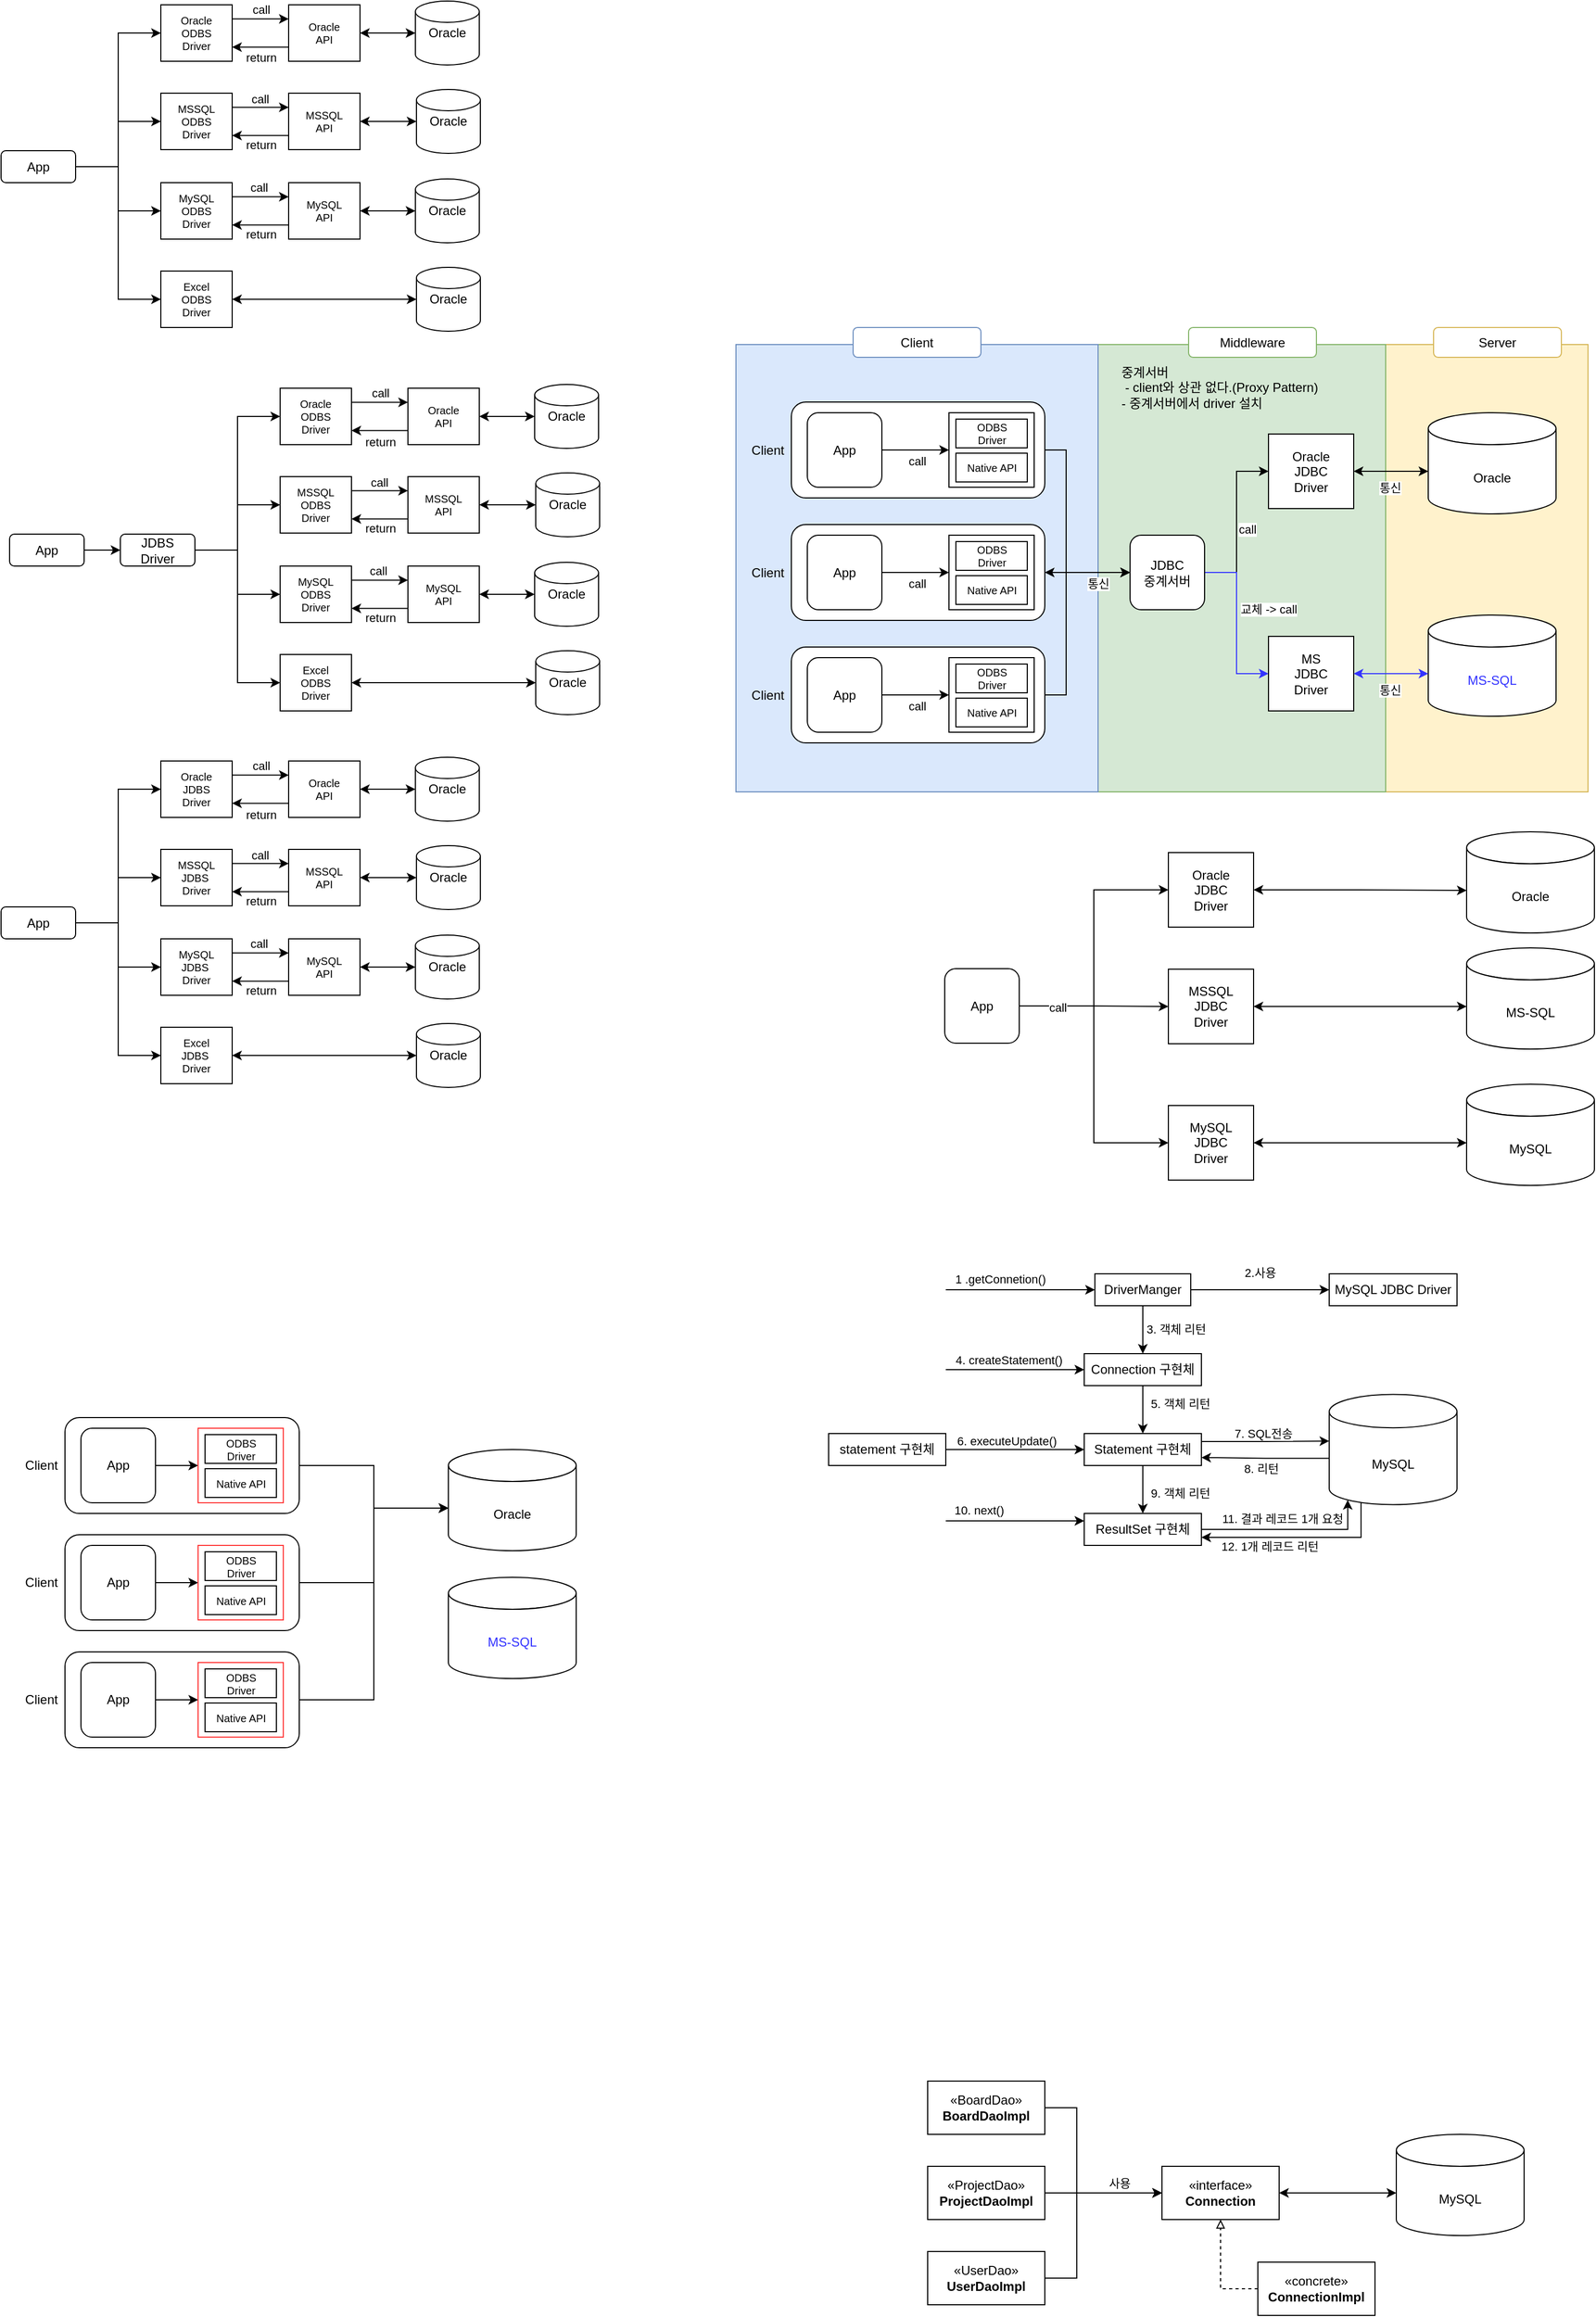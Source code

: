 <mxfile version="24.6.4" type="device">
  <diagram name="페이지-1" id="chzK51hiHP0V3GQaVxl0">
    <mxGraphModel dx="1434" dy="2110" grid="1" gridSize="10" guides="1" tooltips="1" connect="1" arrows="1" fold="1" page="1" pageScale="1" pageWidth="827" pageHeight="1169" math="0" shadow="0">
      <root>
        <mxCell id="0" />
        <mxCell id="1" parent="0" />
        <mxCell id="r7lMjbxDxQKQLFHYws3O-93" value="" style="rounded=0;whiteSpace=wrap;html=1;fillColor=#fff2cc;strokeColor=#d6b656;" parent="1" vertex="1">
          <mxGeometry x="1350" y="-807.5" width="190" height="420" as="geometry" />
        </mxCell>
        <mxCell id="r7lMjbxDxQKQLFHYws3O-92" value="" style="rounded=0;whiteSpace=wrap;html=1;fillColor=#d5e8d4;strokeColor=#82b366;" parent="1" vertex="1">
          <mxGeometry x="1080" y="-807.5" width="270" height="420" as="geometry" />
        </mxCell>
        <mxCell id="r7lMjbxDxQKQLFHYws3O-91" value="" style="rounded=0;whiteSpace=wrap;html=1;fillColor=#dae8fc;strokeColor=#6c8ebf;" parent="1" vertex="1">
          <mxGeometry x="740" y="-807.5" width="340" height="420" as="geometry" />
        </mxCell>
        <mxCell id="r7lMjbxDxQKQLFHYws3O-3" value="" style="rounded=1;whiteSpace=wrap;html=1;" parent="1" vertex="1">
          <mxGeometry x="110" y="200" width="220" height="90" as="geometry" />
        </mxCell>
        <mxCell id="r7lMjbxDxQKQLFHYws3O-9" value="" style="group" parent="1" vertex="1" connectable="0">
          <mxGeometry x="125" y="210" width="190" height="70" as="geometry" />
        </mxCell>
        <mxCell id="r7lMjbxDxQKQLFHYws3O-8" style="edgeStyle=orthogonalEdgeStyle;rounded=0;orthogonalLoop=1;jettySize=auto;html=1;entryX=0;entryY=0.5;entryDx=0;entryDy=0;" parent="r7lMjbxDxQKQLFHYws3O-9" source="r7lMjbxDxQKQLFHYws3O-4" target="r7lMjbxDxQKQLFHYws3O-5" edge="1">
          <mxGeometry relative="1" as="geometry" />
        </mxCell>
        <mxCell id="r7lMjbxDxQKQLFHYws3O-4" value="App" style="rounded=1;whiteSpace=wrap;html=1;" parent="r7lMjbxDxQKQLFHYws3O-9" vertex="1">
          <mxGeometry width="70" height="70" as="geometry" />
        </mxCell>
        <mxCell id="r7lMjbxDxQKQLFHYws3O-5" value="" style="rounded=0;whiteSpace=wrap;html=1;strokeColor=#FF3333;" parent="r7lMjbxDxQKQLFHYws3O-9" vertex="1">
          <mxGeometry x="110" width="80" height="70" as="geometry" />
        </mxCell>
        <mxCell id="r7lMjbxDxQKQLFHYws3O-6" value="ODBS&lt;div style=&quot;font-size: 10px;&quot;&gt;Driver&lt;/div&gt;" style="rounded=0;whiteSpace=wrap;html=1;fontSize=10;" parent="r7lMjbxDxQKQLFHYws3O-9" vertex="1">
          <mxGeometry x="116.5" y="6" width="67" height="27" as="geometry" />
        </mxCell>
        <mxCell id="r7lMjbxDxQKQLFHYws3O-7" value="Native API" style="rounded=0;whiteSpace=wrap;html=1;fontSize=10;" parent="r7lMjbxDxQKQLFHYws3O-9" vertex="1">
          <mxGeometry x="116.5" y="38" width="67" height="27" as="geometry" />
        </mxCell>
        <mxCell id="r7lMjbxDxQKQLFHYws3O-10" value="" style="group" parent="1" vertex="1" connectable="0">
          <mxGeometry x="470" y="230" width="120" height="95" as="geometry" />
        </mxCell>
        <mxCell id="r7lMjbxDxQKQLFHYws3O-1" value="" style="ellipse;whiteSpace=wrap;html=1;" parent="r7lMjbxDxQKQLFHYws3O-10" vertex="1">
          <mxGeometry width="120" height="30" as="geometry" />
        </mxCell>
        <mxCell id="r7lMjbxDxQKQLFHYws3O-2" value="Oracle" style="shape=cylinder3;whiteSpace=wrap;html=1;boundedLbl=1;backgroundOutline=1;size=15;lid=0;" parent="r7lMjbxDxQKQLFHYws3O-10" vertex="1">
          <mxGeometry y="15" width="120" height="80" as="geometry" />
        </mxCell>
        <mxCell id="r7lMjbxDxQKQLFHYws3O-11" value="" style="rounded=1;whiteSpace=wrap;html=1;" parent="1" vertex="1">
          <mxGeometry x="110" y="310" width="220" height="90" as="geometry" />
        </mxCell>
        <mxCell id="r7lMjbxDxQKQLFHYws3O-12" value="" style="group" parent="1" vertex="1" connectable="0">
          <mxGeometry x="125" y="320" width="190" height="70" as="geometry" />
        </mxCell>
        <mxCell id="r7lMjbxDxQKQLFHYws3O-13" style="edgeStyle=orthogonalEdgeStyle;rounded=0;orthogonalLoop=1;jettySize=auto;html=1;entryX=0;entryY=0.5;entryDx=0;entryDy=0;" parent="r7lMjbxDxQKQLFHYws3O-12" source="r7lMjbxDxQKQLFHYws3O-14" target="r7lMjbxDxQKQLFHYws3O-15" edge="1">
          <mxGeometry relative="1" as="geometry" />
        </mxCell>
        <mxCell id="r7lMjbxDxQKQLFHYws3O-14" value="App" style="rounded=1;whiteSpace=wrap;html=1;" parent="r7lMjbxDxQKQLFHYws3O-12" vertex="1">
          <mxGeometry width="70" height="70" as="geometry" />
        </mxCell>
        <mxCell id="r7lMjbxDxQKQLFHYws3O-15" value="" style="rounded=0;whiteSpace=wrap;html=1;strokeColor=#FF3333;" parent="r7lMjbxDxQKQLFHYws3O-12" vertex="1">
          <mxGeometry x="110" width="80" height="70" as="geometry" />
        </mxCell>
        <mxCell id="r7lMjbxDxQKQLFHYws3O-16" value="ODBS&lt;div style=&quot;font-size: 10px;&quot;&gt;Driver&lt;/div&gt;" style="rounded=0;whiteSpace=wrap;html=1;fontSize=10;" parent="r7lMjbxDxQKQLFHYws3O-12" vertex="1">
          <mxGeometry x="116.5" y="6" width="67" height="27" as="geometry" />
        </mxCell>
        <mxCell id="r7lMjbxDxQKQLFHYws3O-17" value="Native API" style="rounded=0;whiteSpace=wrap;html=1;fontSize=10;" parent="r7lMjbxDxQKQLFHYws3O-12" vertex="1">
          <mxGeometry x="116.5" y="38" width="67" height="27" as="geometry" />
        </mxCell>
        <mxCell id="r7lMjbxDxQKQLFHYws3O-30" style="edgeStyle=orthogonalEdgeStyle;rounded=0;orthogonalLoop=1;jettySize=auto;html=1;entryX=0;entryY=0.5;entryDx=0;entryDy=0;entryPerimeter=0;" parent="1" source="r7lMjbxDxQKQLFHYws3O-18" target="r7lMjbxDxQKQLFHYws3O-2" edge="1">
          <mxGeometry relative="1" as="geometry">
            <mxPoint x="470" y="280" as="targetPoint" />
            <Array as="points">
              <mxPoint x="400" y="465" />
              <mxPoint x="400" y="285" />
            </Array>
          </mxGeometry>
        </mxCell>
        <mxCell id="r7lMjbxDxQKQLFHYws3O-18" value="" style="rounded=1;whiteSpace=wrap;html=1;" parent="1" vertex="1">
          <mxGeometry x="110" y="420" width="220" height="90" as="geometry" />
        </mxCell>
        <mxCell id="r7lMjbxDxQKQLFHYws3O-19" value="" style="group" parent="1" vertex="1" connectable="0">
          <mxGeometry x="125" y="430" width="190" height="70" as="geometry" />
        </mxCell>
        <mxCell id="r7lMjbxDxQKQLFHYws3O-20" style="edgeStyle=orthogonalEdgeStyle;rounded=0;orthogonalLoop=1;jettySize=auto;html=1;entryX=0;entryY=0.5;entryDx=0;entryDy=0;" parent="r7lMjbxDxQKQLFHYws3O-19" source="r7lMjbxDxQKQLFHYws3O-21" target="r7lMjbxDxQKQLFHYws3O-22" edge="1">
          <mxGeometry relative="1" as="geometry" />
        </mxCell>
        <mxCell id="r7lMjbxDxQKQLFHYws3O-21" value="App" style="rounded=1;whiteSpace=wrap;html=1;" parent="r7lMjbxDxQKQLFHYws3O-19" vertex="1">
          <mxGeometry width="70" height="70" as="geometry" />
        </mxCell>
        <mxCell id="r7lMjbxDxQKQLFHYws3O-22" value="" style="rounded=0;whiteSpace=wrap;html=1;strokeColor=#FF3333;" parent="r7lMjbxDxQKQLFHYws3O-19" vertex="1">
          <mxGeometry x="110" width="80" height="70" as="geometry" />
        </mxCell>
        <mxCell id="r7lMjbxDxQKQLFHYws3O-23" value="ODBS&lt;div style=&quot;font-size: 10px;&quot;&gt;Driver&lt;/div&gt;" style="rounded=0;whiteSpace=wrap;html=1;fontSize=10;" parent="r7lMjbxDxQKQLFHYws3O-19" vertex="1">
          <mxGeometry x="116.5" y="6" width="67" height="27" as="geometry" />
        </mxCell>
        <mxCell id="r7lMjbxDxQKQLFHYws3O-24" value="Native API" style="rounded=0;whiteSpace=wrap;html=1;fontSize=10;" parent="r7lMjbxDxQKQLFHYws3O-19" vertex="1">
          <mxGeometry x="116.5" y="38" width="67" height="27" as="geometry" />
        </mxCell>
        <mxCell id="r7lMjbxDxQKQLFHYws3O-25" value="" style="group" parent="1" vertex="1" connectable="0">
          <mxGeometry x="470" y="350" width="120" height="95" as="geometry" />
        </mxCell>
        <mxCell id="r7lMjbxDxQKQLFHYws3O-26" value="" style="ellipse;whiteSpace=wrap;html=1;" parent="r7lMjbxDxQKQLFHYws3O-25" vertex="1">
          <mxGeometry width="120" height="30" as="geometry" />
        </mxCell>
        <mxCell id="r7lMjbxDxQKQLFHYws3O-27" value="&lt;font color=&quot;#3333ff&quot;&gt;MS-SQL&lt;/font&gt;" style="shape=cylinder3;whiteSpace=wrap;html=1;boundedLbl=1;backgroundOutline=1;size=15;lid=0;" parent="r7lMjbxDxQKQLFHYws3O-25" vertex="1">
          <mxGeometry y="15" width="120" height="80" as="geometry" />
        </mxCell>
        <mxCell id="r7lMjbxDxQKQLFHYws3O-28" style="edgeStyle=orthogonalEdgeStyle;rounded=0;orthogonalLoop=1;jettySize=auto;html=1;entryX=0;entryY=0.5;entryDx=0;entryDy=0;entryPerimeter=0;" parent="1" source="r7lMjbxDxQKQLFHYws3O-3" target="r7lMjbxDxQKQLFHYws3O-2" edge="1">
          <mxGeometry relative="1" as="geometry" />
        </mxCell>
        <mxCell id="r7lMjbxDxQKQLFHYws3O-29" style="edgeStyle=orthogonalEdgeStyle;rounded=0;orthogonalLoop=1;jettySize=auto;html=1;entryX=0;entryY=0.5;entryDx=0;entryDy=0;entryPerimeter=0;" parent="1" source="r7lMjbxDxQKQLFHYws3O-11" target="r7lMjbxDxQKQLFHYws3O-2" edge="1">
          <mxGeometry relative="1" as="geometry" />
        </mxCell>
        <mxCell id="r7lMjbxDxQKQLFHYws3O-31" value="Client" style="text;html=1;align=center;verticalAlign=middle;whiteSpace=wrap;rounded=0;" parent="1" vertex="1">
          <mxGeometry x="58" y="230" width="60" height="30" as="geometry" />
        </mxCell>
        <mxCell id="r7lMjbxDxQKQLFHYws3O-32" value="Client" style="text;html=1;align=center;verticalAlign=middle;whiteSpace=wrap;rounded=0;" parent="1" vertex="1">
          <mxGeometry x="58" y="340" width="60" height="30" as="geometry" />
        </mxCell>
        <mxCell id="r7lMjbxDxQKQLFHYws3O-33" value="Client" style="text;html=1;align=center;verticalAlign=middle;whiteSpace=wrap;rounded=0;" parent="1" vertex="1">
          <mxGeometry x="58" y="450" width="60" height="30" as="geometry" />
        </mxCell>
        <mxCell id="r7lMjbxDxQKQLFHYws3O-55" value="통신" style="edgeStyle=orthogonalEdgeStyle;rounded=0;orthogonalLoop=1;jettySize=auto;html=1;entryX=0;entryY=0.5;entryDx=0;entryDy=0;startArrow=classic;startFill=1;" parent="1" edge="1">
          <mxGeometry x="0.25" y="-10" relative="1" as="geometry">
            <mxPoint x="1030" y="-593.5" as="sourcePoint" />
            <mxPoint x="1110" y="-593.5" as="targetPoint" />
            <mxPoint as="offset" />
          </mxGeometry>
        </mxCell>
        <mxCell id="r7lMjbxDxQKQLFHYws3O-42" value="" style="rounded=1;whiteSpace=wrap;html=1;" parent="1" vertex="1">
          <mxGeometry x="792" y="-638.5" width="238" height="90" as="geometry" />
        </mxCell>
        <mxCell id="r7lMjbxDxQKQLFHYws3O-43" value="" style="group" parent="1" vertex="1" connectable="0">
          <mxGeometry x="807" y="-628.5" width="190" height="70" as="geometry" />
        </mxCell>
        <mxCell id="r7lMjbxDxQKQLFHYws3O-45" value="App" style="rounded=1;whiteSpace=wrap;html=1;" parent="r7lMjbxDxQKQLFHYws3O-43" vertex="1">
          <mxGeometry width="70" height="70" as="geometry" />
        </mxCell>
        <mxCell id="r7lMjbxDxQKQLFHYws3O-49" value="Client" style="text;html=1;align=center;verticalAlign=middle;whiteSpace=wrap;rounded=0;" parent="1" vertex="1">
          <mxGeometry x="740" y="-608.5" width="60" height="30" as="geometry" />
        </mxCell>
        <mxCell id="r7lMjbxDxQKQLFHYws3O-46" value="" style="rounded=0;whiteSpace=wrap;html=1;strokeColor=#000000;" parent="1" vertex="1">
          <mxGeometry x="940" y="-628.5" width="80" height="70" as="geometry" />
        </mxCell>
        <mxCell id="r7lMjbxDxQKQLFHYws3O-47" value="ODBS&lt;div style=&quot;font-size: 10px;&quot;&gt;Driver&lt;/div&gt;" style="rounded=0;whiteSpace=wrap;html=1;fontSize=10;" parent="1" vertex="1">
          <mxGeometry x="946.5" y="-622.5" width="67" height="27" as="geometry" />
        </mxCell>
        <mxCell id="r7lMjbxDxQKQLFHYws3O-48" value="Native API" style="rounded=0;whiteSpace=wrap;html=1;fontSize=10;" parent="1" vertex="1">
          <mxGeometry x="946.5" y="-590.5" width="67" height="27" as="geometry" />
        </mxCell>
        <mxCell id="r7lMjbxDxQKQLFHYws3O-44" value="call" style="edgeStyle=orthogonalEdgeStyle;rounded=0;orthogonalLoop=1;jettySize=auto;html=1;entryX=0;entryY=0.5;entryDx=0;entryDy=0;" parent="1" source="r7lMjbxDxQKQLFHYws3O-45" target="r7lMjbxDxQKQLFHYws3O-46" edge="1">
          <mxGeometry x="0.048" y="-10" relative="1" as="geometry">
            <mxPoint as="offset" />
          </mxGeometry>
        </mxCell>
        <mxCell id="r7lMjbxDxQKQLFHYws3O-53" style="edgeStyle=orthogonalEdgeStyle;rounded=0;orthogonalLoop=1;jettySize=auto;html=1;entryX=0;entryY=0.5;entryDx=0;entryDy=0;" parent="1" source="r7lMjbxDxQKQLFHYws3O-51" target="r7lMjbxDxQKQLFHYws3O-52" edge="1">
          <mxGeometry relative="1" as="geometry" />
        </mxCell>
        <mxCell id="r7lMjbxDxQKQLFHYws3O-54" value="call" style="edgeLabel;html=1;align=center;verticalAlign=middle;resizable=0;points=[];" parent="r7lMjbxDxQKQLFHYws3O-53" vertex="1" connectable="0">
          <mxGeometry x="0.042" y="-1" relative="1" as="geometry">
            <mxPoint x="9" y="10" as="offset" />
          </mxGeometry>
        </mxCell>
        <mxCell id="r7lMjbxDxQKQLFHYws3O-89" style="edgeStyle=orthogonalEdgeStyle;rounded=0;orthogonalLoop=1;jettySize=auto;html=1;entryX=0;entryY=0.5;entryDx=0;entryDy=0;strokeColor=#3333FF;" parent="1" source="r7lMjbxDxQKQLFHYws3O-51" target="r7lMjbxDxQKQLFHYws3O-86" edge="1">
          <mxGeometry relative="1" as="geometry" />
        </mxCell>
        <mxCell id="r7lMjbxDxQKQLFHYws3O-90" value="교체 -&amp;gt; call" style="edgeLabel;html=1;align=center;verticalAlign=middle;resizable=0;points=[];" parent="r7lMjbxDxQKQLFHYws3O-89" vertex="1" connectable="0">
          <mxGeometry x="-0.152" relative="1" as="geometry">
            <mxPoint x="30" y="-1" as="offset" />
          </mxGeometry>
        </mxCell>
        <mxCell id="r7lMjbxDxQKQLFHYws3O-51" value="JDBC&lt;div&gt;중계서버&lt;/div&gt;" style="rounded=1;whiteSpace=wrap;html=1;" parent="1" vertex="1">
          <mxGeometry x="1110" y="-628.5" width="70" height="70" as="geometry" />
        </mxCell>
        <mxCell id="r7lMjbxDxQKQLFHYws3O-52" value="&lt;div&gt;Oracle&lt;/div&gt;JDBC&lt;div&gt;&lt;div&gt;Driver&lt;/div&gt;&lt;/div&gt;" style="rounded=0;whiteSpace=wrap;html=1;strokeColor=#000000;" parent="1" vertex="1">
          <mxGeometry x="1240" y="-723.5" width="80" height="70" as="geometry" />
        </mxCell>
        <mxCell id="r7lMjbxDxQKQLFHYws3O-56" value="" style="group" parent="1" vertex="1" connectable="0">
          <mxGeometry x="1390" y="-553.5" width="120" height="95" as="geometry" />
        </mxCell>
        <mxCell id="r7lMjbxDxQKQLFHYws3O-57" value="" style="ellipse;whiteSpace=wrap;html=1;" parent="r7lMjbxDxQKQLFHYws3O-56" vertex="1">
          <mxGeometry width="120" height="30" as="geometry" />
        </mxCell>
        <mxCell id="r7lMjbxDxQKQLFHYws3O-58" value="&lt;font color=&quot;#3333ff&quot;&gt;MS-SQL&lt;/font&gt;" style="shape=cylinder3;whiteSpace=wrap;html=1;boundedLbl=1;backgroundOutline=1;size=15;lid=0;" parent="r7lMjbxDxQKQLFHYws3O-56" vertex="1">
          <mxGeometry y="15" width="120" height="80" as="geometry" />
        </mxCell>
        <mxCell id="r7lMjbxDxQKQLFHYws3O-62" value="" style="group" parent="1" vertex="1" connectable="0">
          <mxGeometry x="1390" y="-743.5" width="120" height="95" as="geometry" />
        </mxCell>
        <mxCell id="r7lMjbxDxQKQLFHYws3O-63" value="" style="ellipse;whiteSpace=wrap;html=1;" parent="r7lMjbxDxQKQLFHYws3O-62" vertex="1">
          <mxGeometry width="120" height="30" as="geometry" />
        </mxCell>
        <mxCell id="r7lMjbxDxQKQLFHYws3O-64" value="Oracle" style="shape=cylinder3;whiteSpace=wrap;html=1;boundedLbl=1;backgroundOutline=1;size=15;lid=0;" parent="r7lMjbxDxQKQLFHYws3O-62" vertex="1">
          <mxGeometry y="15" width="120" height="80" as="geometry" />
        </mxCell>
        <mxCell id="r7lMjbxDxQKQLFHYws3O-65" style="edgeStyle=orthogonalEdgeStyle;rounded=0;orthogonalLoop=1;jettySize=auto;html=1;entryX=0;entryY=0.5;entryDx=0;entryDy=0;entryPerimeter=0;startArrow=classic;startFill=1;" parent="1" source="r7lMjbxDxQKQLFHYws3O-52" target="r7lMjbxDxQKQLFHYws3O-64" edge="1">
          <mxGeometry relative="1" as="geometry" />
        </mxCell>
        <mxCell id="r7lMjbxDxQKQLFHYws3O-66" value="통신" style="edgeLabel;html=1;align=center;verticalAlign=middle;resizable=0;points=[];" parent="r7lMjbxDxQKQLFHYws3O-65" vertex="1" connectable="0">
          <mxGeometry x="0.056" y="-1" relative="1" as="geometry">
            <mxPoint x="-3" y="14" as="offset" />
          </mxGeometry>
        </mxCell>
        <mxCell id="r7lMjbxDxQKQLFHYws3O-83" style="edgeStyle=orthogonalEdgeStyle;rounded=0;orthogonalLoop=1;jettySize=auto;html=1;entryX=0;entryY=0.5;entryDx=0;entryDy=0;" parent="1" source="r7lMjbxDxQKQLFHYws3O-67" target="r7lMjbxDxQKQLFHYws3O-51" edge="1">
          <mxGeometry relative="1" as="geometry">
            <Array as="points">
              <mxPoint x="1050" y="-478.5" />
              <mxPoint x="1050" y="-593.5" />
            </Array>
          </mxGeometry>
        </mxCell>
        <mxCell id="r7lMjbxDxQKQLFHYws3O-67" value="" style="rounded=1;whiteSpace=wrap;html=1;" parent="1" vertex="1">
          <mxGeometry x="792" y="-523.5" width="238" height="90" as="geometry" />
        </mxCell>
        <mxCell id="r7lMjbxDxQKQLFHYws3O-68" value="" style="group" parent="1" vertex="1" connectable="0">
          <mxGeometry x="807" y="-513.5" width="190" height="70" as="geometry" />
        </mxCell>
        <mxCell id="r7lMjbxDxQKQLFHYws3O-69" value="App" style="rounded=1;whiteSpace=wrap;html=1;" parent="r7lMjbxDxQKQLFHYws3O-68" vertex="1">
          <mxGeometry width="70" height="70" as="geometry" />
        </mxCell>
        <mxCell id="r7lMjbxDxQKQLFHYws3O-70" value="Client" style="text;html=1;align=center;verticalAlign=middle;whiteSpace=wrap;rounded=0;" parent="1" vertex="1">
          <mxGeometry x="740" y="-493.5" width="60" height="30" as="geometry" />
        </mxCell>
        <mxCell id="r7lMjbxDxQKQLFHYws3O-71" value="" style="rounded=0;whiteSpace=wrap;html=1;strokeColor=#000000;" parent="1" vertex="1">
          <mxGeometry x="940" y="-513.5" width="80" height="70" as="geometry" />
        </mxCell>
        <mxCell id="r7lMjbxDxQKQLFHYws3O-72" value="ODBS&lt;div style=&quot;font-size: 10px;&quot;&gt;Driver&lt;/div&gt;" style="rounded=0;whiteSpace=wrap;html=1;fontSize=10;" parent="1" vertex="1">
          <mxGeometry x="946.5" y="-507.5" width="67" height="27" as="geometry" />
        </mxCell>
        <mxCell id="r7lMjbxDxQKQLFHYws3O-73" value="Native API" style="rounded=0;whiteSpace=wrap;html=1;fontSize=10;" parent="1" vertex="1">
          <mxGeometry x="946.5" y="-475.5" width="67" height="27" as="geometry" />
        </mxCell>
        <mxCell id="r7lMjbxDxQKQLFHYws3O-74" value="call" style="edgeStyle=orthogonalEdgeStyle;rounded=0;orthogonalLoop=1;jettySize=auto;html=1;entryX=0;entryY=0.5;entryDx=0;entryDy=0;" parent="1" source="r7lMjbxDxQKQLFHYws3O-69" target="r7lMjbxDxQKQLFHYws3O-71" edge="1">
          <mxGeometry x="0.048" y="-10" relative="1" as="geometry">
            <mxPoint as="offset" />
          </mxGeometry>
        </mxCell>
        <mxCell id="r7lMjbxDxQKQLFHYws3O-84" style="edgeStyle=orthogonalEdgeStyle;rounded=0;orthogonalLoop=1;jettySize=auto;html=1;entryX=0;entryY=0.5;entryDx=0;entryDy=0;" parent="1" source="r7lMjbxDxQKQLFHYws3O-75" target="r7lMjbxDxQKQLFHYws3O-51" edge="1">
          <mxGeometry relative="1" as="geometry">
            <Array as="points">
              <mxPoint x="1050" y="-708.5" />
              <mxPoint x="1050" y="-593.5" />
            </Array>
          </mxGeometry>
        </mxCell>
        <mxCell id="r7lMjbxDxQKQLFHYws3O-75" value="" style="rounded=1;whiteSpace=wrap;html=1;" parent="1" vertex="1">
          <mxGeometry x="792" y="-753.5" width="238" height="90" as="geometry" />
        </mxCell>
        <mxCell id="r7lMjbxDxQKQLFHYws3O-76" value="" style="group" parent="1" vertex="1" connectable="0">
          <mxGeometry x="807" y="-743.5" width="190" height="70" as="geometry" />
        </mxCell>
        <mxCell id="r7lMjbxDxQKQLFHYws3O-77" value="App" style="rounded=1;whiteSpace=wrap;html=1;" parent="r7lMjbxDxQKQLFHYws3O-76" vertex="1">
          <mxGeometry width="70" height="70" as="geometry" />
        </mxCell>
        <mxCell id="r7lMjbxDxQKQLFHYws3O-78" value="Client" style="text;html=1;align=center;verticalAlign=middle;whiteSpace=wrap;rounded=0;" parent="1" vertex="1">
          <mxGeometry x="740" y="-723.5" width="60" height="30" as="geometry" />
        </mxCell>
        <mxCell id="r7lMjbxDxQKQLFHYws3O-79" value="" style="rounded=0;whiteSpace=wrap;html=1;strokeColor=#000000;" parent="1" vertex="1">
          <mxGeometry x="940" y="-743.5" width="80" height="70" as="geometry" />
        </mxCell>
        <mxCell id="r7lMjbxDxQKQLFHYws3O-80" value="ODBS&lt;div style=&quot;font-size: 10px;&quot;&gt;Driver&lt;/div&gt;" style="rounded=0;whiteSpace=wrap;html=1;fontSize=10;" parent="1" vertex="1">
          <mxGeometry x="946.5" y="-737.5" width="67" height="27" as="geometry" />
        </mxCell>
        <mxCell id="r7lMjbxDxQKQLFHYws3O-81" value="Native API" style="rounded=0;whiteSpace=wrap;html=1;fontSize=10;" parent="1" vertex="1">
          <mxGeometry x="946.5" y="-705.5" width="67" height="27" as="geometry" />
        </mxCell>
        <mxCell id="r7lMjbxDxQKQLFHYws3O-82" value="call" style="edgeStyle=orthogonalEdgeStyle;rounded=0;orthogonalLoop=1;jettySize=auto;html=1;entryX=0;entryY=0.5;entryDx=0;entryDy=0;" parent="1" source="r7lMjbxDxQKQLFHYws3O-77" target="r7lMjbxDxQKQLFHYws3O-79" edge="1">
          <mxGeometry x="0.048" y="-10" relative="1" as="geometry">
            <mxPoint as="offset" />
          </mxGeometry>
        </mxCell>
        <mxCell id="r7lMjbxDxQKQLFHYws3O-86" value="&lt;div&gt;MS&lt;/div&gt;JDBC&lt;div&gt;&lt;div&gt;Driver&lt;/div&gt;&lt;/div&gt;" style="rounded=0;whiteSpace=wrap;html=1;strokeColor=#000000;" parent="1" vertex="1">
          <mxGeometry x="1240" y="-533.5" width="80" height="70" as="geometry" />
        </mxCell>
        <mxCell id="r7lMjbxDxQKQLFHYws3O-87" style="edgeStyle=orthogonalEdgeStyle;rounded=0;orthogonalLoop=1;jettySize=auto;html=1;entryX=0;entryY=0.5;entryDx=0;entryDy=0;entryPerimeter=0;strokeColor=#3333FF;align=center;verticalAlign=middle;fontFamily=Helvetica;fontSize=11;fontColor=default;labelBackgroundColor=default;startArrow=classic;startFill=1;endArrow=classic;" parent="1" source="r7lMjbxDxQKQLFHYws3O-86" target="r7lMjbxDxQKQLFHYws3O-58" edge="1">
          <mxGeometry relative="1" as="geometry" />
        </mxCell>
        <mxCell id="r7lMjbxDxQKQLFHYws3O-88" value="통신" style="edgeLabel;html=1;align=center;verticalAlign=middle;resizable=0;points=[];" parent="r7lMjbxDxQKQLFHYws3O-87" vertex="1" connectable="0">
          <mxGeometry x="0.085" y="-2" relative="1" as="geometry">
            <mxPoint x="-4" y="13" as="offset" />
          </mxGeometry>
        </mxCell>
        <mxCell id="r7lMjbxDxQKQLFHYws3O-95" value="Client" style="rounded=1;whiteSpace=wrap;html=1;strokeColor=#6c8ebf;" parent="1" vertex="1">
          <mxGeometry x="850" y="-823.5" width="120" height="28" as="geometry" />
        </mxCell>
        <mxCell id="r7lMjbxDxQKQLFHYws3O-96" value="Middleware" style="rounded=1;whiteSpace=wrap;html=1;strokeColor=#82b366;" parent="1" vertex="1">
          <mxGeometry x="1165" y="-823.5" width="120" height="28" as="geometry" />
        </mxCell>
        <mxCell id="r7lMjbxDxQKQLFHYws3O-97" value="Server" style="rounded=1;whiteSpace=wrap;html=1;strokeColor=#d6b656;" parent="1" vertex="1">
          <mxGeometry x="1395" y="-823.5" width="120" height="28" as="geometry" />
        </mxCell>
        <mxCell id="r7lMjbxDxQKQLFHYws3O-98" value="중계서버&lt;div&gt;&amp;nbsp;- client와 상관 없다.(Proxy Pattern)&lt;/div&gt;&lt;div&gt;- 중계서버에서 driver 설치&amp;nbsp;&lt;/div&gt;" style="text;html=1;align=left;verticalAlign=middle;whiteSpace=wrap;rounded=0;" parent="1" vertex="1">
          <mxGeometry x="1100" y="-782.5" width="190" height="30" as="geometry" />
        </mxCell>
        <mxCell id="r7lMjbxDxQKQLFHYws3O-100" value="" style="group" parent="1" vertex="1" connectable="0">
          <mxGeometry x="1426" y="-241" width="120" height="95" as="geometry" />
        </mxCell>
        <mxCell id="r7lMjbxDxQKQLFHYws3O-101" value="" style="ellipse;whiteSpace=wrap;html=1;" parent="r7lMjbxDxQKQLFHYws3O-100" vertex="1">
          <mxGeometry width="120" height="30" as="geometry" />
        </mxCell>
        <mxCell id="r7lMjbxDxQKQLFHYws3O-102" value="MS-SQL" style="shape=cylinder3;whiteSpace=wrap;html=1;boundedLbl=1;backgroundOutline=1;size=15;lid=0;" parent="r7lMjbxDxQKQLFHYws3O-100" vertex="1">
          <mxGeometry y="15" width="120" height="80" as="geometry" />
        </mxCell>
        <mxCell id="r7lMjbxDxQKQLFHYws3O-103" value="" style="group" parent="1" vertex="1" connectable="0">
          <mxGeometry x="1426" y="-350" width="120" height="95" as="geometry" />
        </mxCell>
        <mxCell id="r7lMjbxDxQKQLFHYws3O-104" value="" style="ellipse;whiteSpace=wrap;html=1;" parent="r7lMjbxDxQKQLFHYws3O-103" vertex="1">
          <mxGeometry width="120" height="30" as="geometry" />
        </mxCell>
        <mxCell id="r7lMjbxDxQKQLFHYws3O-105" value="Oracle" style="shape=cylinder3;whiteSpace=wrap;html=1;boundedLbl=1;backgroundOutline=1;size=15;lid=0;" parent="r7lMjbxDxQKQLFHYws3O-103" vertex="1">
          <mxGeometry y="15" width="120" height="80" as="geometry" />
        </mxCell>
        <mxCell id="r7lMjbxDxQKQLFHYws3O-106" value="" style="group" parent="1" vertex="1" connectable="0">
          <mxGeometry x="1426" y="-113" width="120" height="95" as="geometry" />
        </mxCell>
        <mxCell id="r7lMjbxDxQKQLFHYws3O-107" value="" style="ellipse;whiteSpace=wrap;html=1;" parent="r7lMjbxDxQKQLFHYws3O-106" vertex="1">
          <mxGeometry width="120" height="30" as="geometry" />
        </mxCell>
        <mxCell id="r7lMjbxDxQKQLFHYws3O-108" value="MySQL" style="shape=cylinder3;whiteSpace=wrap;html=1;boundedLbl=1;backgroundOutline=1;size=15;lid=0;" parent="r7lMjbxDxQKQLFHYws3O-106" vertex="1">
          <mxGeometry y="15" width="120" height="80" as="geometry" />
        </mxCell>
        <mxCell id="r7lMjbxDxQKQLFHYws3O-121" style="edgeStyle=orthogonalEdgeStyle;rounded=0;orthogonalLoop=1;jettySize=auto;html=1;entryX=0;entryY=0.5;entryDx=0;entryDy=0;entryPerimeter=0;startArrow=classic;startFill=1;" parent="1" source="r7lMjbxDxQKQLFHYws3O-109" target="r7lMjbxDxQKQLFHYws3O-105" edge="1">
          <mxGeometry relative="1" as="geometry">
            <mxPoint x="1606" y="-295.5" as="targetPoint" />
          </mxGeometry>
        </mxCell>
        <mxCell id="r7lMjbxDxQKQLFHYws3O-109" value="&lt;div&gt;Oracle&lt;/div&gt;JDBC&lt;div&gt;&lt;div&gt;Driver&lt;/div&gt;&lt;/div&gt;" style="rounded=0;whiteSpace=wrap;html=1;strokeColor=#000000;" parent="1" vertex="1">
          <mxGeometry x="1146" y="-330.5" width="80" height="70" as="geometry" />
        </mxCell>
        <mxCell id="r7lMjbxDxQKQLFHYws3O-122" style="edgeStyle=orthogonalEdgeStyle;rounded=0;orthogonalLoop=1;jettySize=auto;html=1;entryX=0;entryY=0.5;entryDx=0;entryDy=0;entryPerimeter=0;strokeColor=default;align=center;verticalAlign=middle;fontFamily=Helvetica;fontSize=11;fontColor=default;labelBackgroundColor=default;startArrow=classic;startFill=1;endArrow=classic;" parent="1" source="r7lMjbxDxQKQLFHYws3O-110" target="r7lMjbxDxQKQLFHYws3O-102" edge="1">
          <mxGeometry relative="1" as="geometry">
            <mxPoint x="1426" y="-186" as="targetPoint" />
          </mxGeometry>
        </mxCell>
        <mxCell id="r7lMjbxDxQKQLFHYws3O-110" value="&lt;div&gt;MSSQL&lt;/div&gt;JDBC&lt;div&gt;&lt;div&gt;Driver&lt;/div&gt;&lt;/div&gt;" style="rounded=0;whiteSpace=wrap;html=1;strokeColor=#000000;" parent="1" vertex="1">
          <mxGeometry x="1146" y="-221" width="80" height="70" as="geometry" />
        </mxCell>
        <mxCell id="r7lMjbxDxQKQLFHYws3O-123" style="edgeStyle=orthogonalEdgeStyle;rounded=0;orthogonalLoop=1;jettySize=auto;html=1;entryX=0;entryY=0.5;entryDx=0;entryDy=0;entryPerimeter=0;strokeColor=default;align=center;verticalAlign=middle;fontFamily=Helvetica;fontSize=11;fontColor=default;labelBackgroundColor=default;startArrow=classic;startFill=1;endArrow=classic;" parent="1" source="r7lMjbxDxQKQLFHYws3O-111" target="r7lMjbxDxQKQLFHYws3O-108" edge="1">
          <mxGeometry relative="1" as="geometry">
            <mxPoint x="1646" y="-58" as="targetPoint" />
          </mxGeometry>
        </mxCell>
        <mxCell id="r7lMjbxDxQKQLFHYws3O-111" value="&lt;div&gt;MySQL&lt;/div&gt;JDBC&lt;div&gt;&lt;div&gt;Driver&lt;/div&gt;&lt;/div&gt;" style="rounded=0;whiteSpace=wrap;html=1;strokeColor=#000000;" parent="1" vertex="1">
          <mxGeometry x="1146" y="-93" width="80" height="70" as="geometry" />
        </mxCell>
        <mxCell id="r7lMjbxDxQKQLFHYws3O-120" style="edgeStyle=orthogonalEdgeStyle;rounded=0;orthogonalLoop=1;jettySize=auto;html=1;entryX=0;entryY=0.5;entryDx=0;entryDy=0;" parent="1" source="r7lMjbxDxQKQLFHYws3O-119" target="r7lMjbxDxQKQLFHYws3O-110" edge="1">
          <mxGeometry relative="1" as="geometry" />
        </mxCell>
        <mxCell id="RHgS4kz3HqjPLaLSoei--118" style="edgeStyle=orthogonalEdgeStyle;rounded=0;orthogonalLoop=1;jettySize=auto;html=1;entryX=0;entryY=0.5;entryDx=0;entryDy=0;" parent="1" source="r7lMjbxDxQKQLFHYws3O-119" target="r7lMjbxDxQKQLFHYws3O-109" edge="1">
          <mxGeometry relative="1" as="geometry" />
        </mxCell>
        <mxCell id="RHgS4kz3HqjPLaLSoei--119" style="edgeStyle=orthogonalEdgeStyle;rounded=0;orthogonalLoop=1;jettySize=auto;html=1;entryX=0;entryY=0.5;entryDx=0;entryDy=0;" parent="1" source="r7lMjbxDxQKQLFHYws3O-119" target="r7lMjbxDxQKQLFHYws3O-111" edge="1">
          <mxGeometry relative="1" as="geometry" />
        </mxCell>
        <mxCell id="ONukcV0PlpA6_jcpLcYP-1" value="call" style="edgeLabel;html=1;align=center;verticalAlign=middle;resizable=0;points=[];" vertex="1" connectable="0" parent="RHgS4kz3HqjPLaLSoei--119">
          <mxGeometry x="-0.732" y="-1" relative="1" as="geometry">
            <mxPoint as="offset" />
          </mxGeometry>
        </mxCell>
        <mxCell id="r7lMjbxDxQKQLFHYws3O-119" value="App" style="rounded=1;whiteSpace=wrap;html=1;" parent="1" vertex="1">
          <mxGeometry x="936" y="-221.5" width="70" height="70" as="geometry" />
        </mxCell>
        <mxCell id="r7lMjbxDxQKQLFHYws3O-127" style="edgeStyle=orthogonalEdgeStyle;rounded=0;orthogonalLoop=1;jettySize=auto;html=1;entryX=0;entryY=0.5;entryDx=0;entryDy=0;" parent="1" source="r7lMjbxDxQKQLFHYws3O-125" target="r7lMjbxDxQKQLFHYws3O-126" edge="1">
          <mxGeometry relative="1" as="geometry" />
        </mxCell>
        <mxCell id="r7lMjbxDxQKQLFHYws3O-145" value="2.사용" style="edgeLabel;html=1;align=center;verticalAlign=middle;resizable=0;points=[];" parent="r7lMjbxDxQKQLFHYws3O-127" vertex="1" connectable="0">
          <mxGeometry x="0.117" y="-1" relative="1" as="geometry">
            <mxPoint x="-8" y="-17" as="offset" />
          </mxGeometry>
        </mxCell>
        <mxCell id="r7lMjbxDxQKQLFHYws3O-128" style="edgeStyle=orthogonalEdgeStyle;rounded=0;orthogonalLoop=1;jettySize=auto;html=1;exitX=0;exitY=0.5;exitDx=0;exitDy=0;endArrow=none;endFill=0;startArrow=classic;startFill=1;entryX=1;entryY=0.5;entryDx=0;entryDy=0;" parent="1" source="r7lMjbxDxQKQLFHYws3O-125" edge="1">
          <mxGeometry relative="1" as="geometry">
            <mxPoint x="937" y="80" as="targetPoint" />
          </mxGeometry>
        </mxCell>
        <mxCell id="r7lMjbxDxQKQLFHYws3O-147" value="&lt;div style=&quot;text-align: left;&quot;&gt;&lt;span style=&quot;text-align: center;&quot;&gt;1 .getConnetion()&lt;/span&gt;&lt;br&gt;&lt;/div&gt;" style="edgeLabel;html=1;align=center;verticalAlign=middle;resizable=0;points=[];" parent="r7lMjbxDxQKQLFHYws3O-128" vertex="1" connectable="0">
          <mxGeometry x="-0.051" y="1" relative="1" as="geometry">
            <mxPoint x="-23" y="-11" as="offset" />
          </mxGeometry>
        </mxCell>
        <mxCell id="r7lMjbxDxQKQLFHYws3O-130" style="edgeStyle=orthogonalEdgeStyle;rounded=0;orthogonalLoop=1;jettySize=auto;html=1;entryX=0.5;entryY=0;entryDx=0;entryDy=0;" parent="1" source="r7lMjbxDxQKQLFHYws3O-125" target="r7lMjbxDxQKQLFHYws3O-129" edge="1">
          <mxGeometry relative="1" as="geometry" />
        </mxCell>
        <mxCell id="r7lMjbxDxQKQLFHYws3O-146" value="3. 객체 리턴" style="edgeLabel;html=1;align=center;verticalAlign=middle;resizable=0;points=[];" parent="r7lMjbxDxQKQLFHYws3O-130" vertex="1" connectable="0">
          <mxGeometry x="-0.029" y="1" relative="1" as="geometry">
            <mxPoint x="30" as="offset" />
          </mxGeometry>
        </mxCell>
        <mxCell id="r7lMjbxDxQKQLFHYws3O-125" value="DriverManger" style="rounded=0;whiteSpace=wrap;html=1;strokeColor=#000000;" parent="1" vertex="1">
          <mxGeometry x="1077" y="65" width="90" height="30" as="geometry" />
        </mxCell>
        <mxCell id="r7lMjbxDxQKQLFHYws3O-126" value="MySQL JDBC Driver" style="rounded=0;whiteSpace=wrap;html=1;strokeColor=#000000;" parent="1" vertex="1">
          <mxGeometry x="1297" y="65" width="120" height="30" as="geometry" />
        </mxCell>
        <mxCell id="r7lMjbxDxQKQLFHYws3O-152" style="edgeStyle=orthogonalEdgeStyle;rounded=0;orthogonalLoop=1;jettySize=auto;html=1;entryX=0.5;entryY=0;entryDx=0;entryDy=0;" parent="1" source="r7lMjbxDxQKQLFHYws3O-129" target="r7lMjbxDxQKQLFHYws3O-151" edge="1">
          <mxGeometry relative="1" as="geometry" />
        </mxCell>
        <mxCell id="r7lMjbxDxQKQLFHYws3O-153" value="5. 객체 리턴" style="edgeLabel;html=1;align=center;verticalAlign=middle;resizable=0;points=[];" parent="r7lMjbxDxQKQLFHYws3O-152" vertex="1" connectable="0">
          <mxGeometry x="-0.23" relative="1" as="geometry">
            <mxPoint x="35" y="-1" as="offset" />
          </mxGeometry>
        </mxCell>
        <mxCell id="r7lMjbxDxQKQLFHYws3O-129" value="Connection 구현체" style="rounded=0;whiteSpace=wrap;html=1;strokeColor=#000000;" parent="1" vertex="1">
          <mxGeometry x="1067" y="140" width="110" height="30" as="geometry" />
        </mxCell>
        <mxCell id="r7lMjbxDxQKQLFHYws3O-137" style="edgeStyle=orthogonalEdgeStyle;rounded=0;orthogonalLoop=1;jettySize=auto;html=1;entryX=0;entryY=0.5;entryDx=0;entryDy=0;" parent="1" source="r7lMjbxDxQKQLFHYws3O-131" target="r7lMjbxDxQKQLFHYws3O-132" edge="1">
          <mxGeometry relative="1" as="geometry">
            <Array as="points">
              <mxPoint x="1060" y="848" />
              <mxPoint x="1060" y="928" />
            </Array>
          </mxGeometry>
        </mxCell>
        <mxCell id="r7lMjbxDxQKQLFHYws3O-131" value="«BoardDao»&lt;br&gt;&lt;b&gt;BoardDaoImpl&lt;/b&gt;" style="html=1;whiteSpace=wrap;" parent="1" vertex="1">
          <mxGeometry x="920" y="823" width="110" height="50" as="geometry" />
        </mxCell>
        <mxCell id="r7lMjbxDxQKQLFHYws3O-136" style="edgeStyle=orthogonalEdgeStyle;rounded=0;orthogonalLoop=1;jettySize=auto;html=1;startArrow=classic;startFill=1;" parent="1" source="r7lMjbxDxQKQLFHYws3O-132" target="r7lMjbxDxQKQLFHYws3O-135" edge="1">
          <mxGeometry relative="1" as="geometry" />
        </mxCell>
        <mxCell id="r7lMjbxDxQKQLFHYws3O-132" value="«interface»&lt;br&gt;&lt;b&gt;Connection&lt;/b&gt;" style="html=1;whiteSpace=wrap;" parent="1" vertex="1">
          <mxGeometry x="1140" y="903" width="110" height="50" as="geometry" />
        </mxCell>
        <mxCell id="r7lMjbxDxQKQLFHYws3O-133" value="" style="group" parent="1" vertex="1" connectable="0">
          <mxGeometry x="1360" y="873" width="120" height="95" as="geometry" />
        </mxCell>
        <mxCell id="r7lMjbxDxQKQLFHYws3O-134" value="" style="ellipse;whiteSpace=wrap;html=1;" parent="r7lMjbxDxQKQLFHYws3O-133" vertex="1">
          <mxGeometry width="120" height="30" as="geometry" />
        </mxCell>
        <mxCell id="r7lMjbxDxQKQLFHYws3O-135" value="MySQL" style="shape=cylinder3;whiteSpace=wrap;html=1;boundedLbl=1;backgroundOutline=1;size=15;lid=0;" parent="r7lMjbxDxQKQLFHYws3O-133" vertex="1">
          <mxGeometry y="15" width="120" height="80" as="geometry" />
        </mxCell>
        <mxCell id="r7lMjbxDxQKQLFHYws3O-140" style="edgeStyle=orthogonalEdgeStyle;rounded=0;orthogonalLoop=1;jettySize=auto;html=1;entryX=0;entryY=0.5;entryDx=0;entryDy=0;" parent="1" source="r7lMjbxDxQKQLFHYws3O-138" target="r7lMjbxDxQKQLFHYws3O-132" edge="1">
          <mxGeometry relative="1" as="geometry" />
        </mxCell>
        <mxCell id="r7lMjbxDxQKQLFHYws3O-138" value="«ProjectDao»&lt;br&gt;&lt;b&gt;ProjectDaoImpl&lt;/b&gt;" style="html=1;whiteSpace=wrap;" parent="1" vertex="1">
          <mxGeometry x="920" y="903" width="110" height="50" as="geometry" />
        </mxCell>
        <mxCell id="r7lMjbxDxQKQLFHYws3O-141" style="edgeStyle=orthogonalEdgeStyle;rounded=0;orthogonalLoop=1;jettySize=auto;html=1;entryX=0;entryY=0.5;entryDx=0;entryDy=0;" parent="1" source="r7lMjbxDxQKQLFHYws3O-139" target="r7lMjbxDxQKQLFHYws3O-132" edge="1">
          <mxGeometry relative="1" as="geometry">
            <Array as="points">
              <mxPoint x="1060" y="1008" />
              <mxPoint x="1060" y="928" />
            </Array>
          </mxGeometry>
        </mxCell>
        <mxCell id="r7lMjbxDxQKQLFHYws3O-142" value="사용" style="edgeLabel;html=1;align=center;verticalAlign=middle;resizable=0;points=[];" parent="r7lMjbxDxQKQLFHYws3O-141" vertex="1" connectable="0">
          <mxGeometry x="0.48" y="3" relative="1" as="geometry">
            <mxPoint x="9" y="-6" as="offset" />
          </mxGeometry>
        </mxCell>
        <mxCell id="r7lMjbxDxQKQLFHYws3O-139" value="«UserDao»&lt;br&gt;&lt;b&gt;UserDaoImpl&lt;/b&gt;" style="html=1;whiteSpace=wrap;" parent="1" vertex="1">
          <mxGeometry x="920" y="983" width="110" height="50" as="geometry" />
        </mxCell>
        <mxCell id="r7lMjbxDxQKQLFHYws3O-144" style="edgeStyle=orthogonalEdgeStyle;rounded=0;orthogonalLoop=1;jettySize=auto;html=1;entryX=0.5;entryY=1;entryDx=0;entryDy=0;endArrow=block;endFill=0;dashed=1;" parent="1" source="r7lMjbxDxQKQLFHYws3O-143" target="r7lMjbxDxQKQLFHYws3O-132" edge="1">
          <mxGeometry relative="1" as="geometry">
            <Array as="points">
              <mxPoint x="1195" y="1018" />
            </Array>
          </mxGeometry>
        </mxCell>
        <mxCell id="r7lMjbxDxQKQLFHYws3O-143" value="«concrete»&lt;br&gt;&lt;b&gt;ConnectionImpl&lt;/b&gt;" style="html=1;whiteSpace=wrap;" parent="1" vertex="1">
          <mxGeometry x="1230" y="993" width="110" height="50" as="geometry" />
        </mxCell>
        <mxCell id="r7lMjbxDxQKQLFHYws3O-148" style="edgeStyle=orthogonalEdgeStyle;rounded=0;orthogonalLoop=1;jettySize=auto;html=1;exitX=0;exitY=0.5;exitDx=0;exitDy=0;endArrow=none;endFill=0;startArrow=classic;startFill=1;entryX=1;entryY=0.5;entryDx=0;entryDy=0;" parent="1" source="r7lMjbxDxQKQLFHYws3O-129" edge="1">
          <mxGeometry relative="1" as="geometry">
            <mxPoint x="937" y="155" as="targetPoint" />
            <mxPoint x="1067" y="162.37" as="sourcePoint" />
            <Array as="points">
              <mxPoint x="997" y="155" />
              <mxPoint x="997" y="155" />
            </Array>
          </mxGeometry>
        </mxCell>
        <mxCell id="r7lMjbxDxQKQLFHYws3O-150" value="4. createStatement()" style="edgeLabel;html=1;align=center;verticalAlign=middle;resizable=0;points=[];" parent="r7lMjbxDxQKQLFHYws3O-148" vertex="1" connectable="0">
          <mxGeometry x="0.101" relative="1" as="geometry">
            <mxPoint y="-9" as="offset" />
          </mxGeometry>
        </mxCell>
        <mxCell id="r7lMjbxDxQKQLFHYws3O-154" style="edgeStyle=orthogonalEdgeStyle;rounded=0;orthogonalLoop=1;jettySize=auto;html=1;strokeColor=default;align=center;verticalAlign=middle;fontFamily=Helvetica;fontSize=11;fontColor=default;labelBackgroundColor=default;startArrow=classic;startFill=1;endArrow=none;endFill=0;entryX=1;entryY=0.5;entryDx=0;entryDy=0;" parent="1" source="r7lMjbxDxQKQLFHYws3O-151" edge="1">
          <mxGeometry relative="1" as="geometry">
            <mxPoint x="937" y="230" as="targetPoint" />
          </mxGeometry>
        </mxCell>
        <mxCell id="r7lMjbxDxQKQLFHYws3O-155" value="6. executeUpdate()" style="edgeLabel;html=1;align=center;verticalAlign=middle;resizable=0;points=[];" parent="r7lMjbxDxQKQLFHYws3O-154" vertex="1" connectable="0">
          <mxGeometry x="0.417" relative="1" as="geometry">
            <mxPoint x="19" y="-9" as="offset" />
          </mxGeometry>
        </mxCell>
        <mxCell id="r7lMjbxDxQKQLFHYws3O-174" value="" style="edgeStyle=orthogonalEdgeStyle;rounded=0;orthogonalLoop=1;jettySize=auto;html=1;" parent="1" source="r7lMjbxDxQKQLFHYws3O-151" target="r7lMjbxDxQKQLFHYws3O-173" edge="1">
          <mxGeometry relative="1" as="geometry" />
        </mxCell>
        <mxCell id="r7lMjbxDxQKQLFHYws3O-180" value="9. 객체 리턴" style="edgeLabel;html=1;align=center;verticalAlign=middle;resizable=0;points=[];" parent="r7lMjbxDxQKQLFHYws3O-174" vertex="1" connectable="0">
          <mxGeometry x="0.133" y="-1" relative="1" as="geometry">
            <mxPoint x="36" as="offset" />
          </mxGeometry>
        </mxCell>
        <mxCell id="r7lMjbxDxQKQLFHYws3O-151" value="Statement 구현체" style="rounded=0;whiteSpace=wrap;html=1;strokeColor=#000000;" parent="1" vertex="1">
          <mxGeometry x="1067" y="215" width="110" height="30" as="geometry" />
        </mxCell>
        <mxCell id="r7lMjbxDxQKQLFHYws3O-165" value="" style="group" parent="1" vertex="1" connectable="0">
          <mxGeometry x="1297" y="178.25" width="120" height="103.5" as="geometry" />
        </mxCell>
        <mxCell id="r7lMjbxDxQKQLFHYws3O-166" value="" style="ellipse;whiteSpace=wrap;html=1;" parent="r7lMjbxDxQKQLFHYws3O-165" vertex="1">
          <mxGeometry width="120" height="32.684" as="geometry" />
        </mxCell>
        <mxCell id="r7lMjbxDxQKQLFHYws3O-167" value="MySQL" style="shape=cylinder3;whiteSpace=wrap;html=1;boundedLbl=1;backgroundOutline=1;size=15;lid=0;" parent="r7lMjbxDxQKQLFHYws3O-165" vertex="1">
          <mxGeometry y="16.342" width="120" height="87.158" as="geometry" />
        </mxCell>
        <mxCell id="r7lMjbxDxQKQLFHYws3O-168" style="edgeStyle=orthogonalEdgeStyle;rounded=0;orthogonalLoop=1;jettySize=auto;html=1;entryX=0;entryY=0;entryDx=0;entryDy=27.5;entryPerimeter=0;exitX=1;exitY=0.25;exitDx=0;exitDy=0;" parent="1" source="r7lMjbxDxQKQLFHYws3O-151" target="r7lMjbxDxQKQLFHYws3O-167" edge="1">
          <mxGeometry relative="1" as="geometry" />
        </mxCell>
        <mxCell id="r7lMjbxDxQKQLFHYws3O-171" value="7. SQL전송" style="edgeLabel;html=1;align=center;verticalAlign=middle;resizable=0;points=[];" parent="r7lMjbxDxQKQLFHYws3O-168" vertex="1" connectable="0">
          <mxGeometry x="-0.041" y="1" relative="1" as="geometry">
            <mxPoint y="-7" as="offset" />
          </mxGeometry>
        </mxCell>
        <mxCell id="r7lMjbxDxQKQLFHYws3O-170" style="edgeStyle=orthogonalEdgeStyle;rounded=0;orthogonalLoop=1;jettySize=auto;html=1;entryX=1;entryY=0.75;entryDx=0;entryDy=0;" parent="1" source="r7lMjbxDxQKQLFHYws3O-167" target="r7lMjbxDxQKQLFHYws3O-151" edge="1">
          <mxGeometry relative="1" as="geometry" />
        </mxCell>
        <mxCell id="r7lMjbxDxQKQLFHYws3O-172" value="8. 리턴" style="edgeLabel;html=1;align=center;verticalAlign=middle;resizable=0;points=[];" parent="r7lMjbxDxQKQLFHYws3O-170" vertex="1" connectable="0">
          <mxGeometry x="-0.041" y="-1" relative="1" as="geometry">
            <mxPoint x="-6" y="11" as="offset" />
          </mxGeometry>
        </mxCell>
        <mxCell id="r7lMjbxDxQKQLFHYws3O-177" style="edgeStyle=orthogonalEdgeStyle;rounded=0;orthogonalLoop=1;jettySize=auto;html=1;strokeColor=default;align=center;verticalAlign=middle;fontFamily=Helvetica;fontSize=11;fontColor=default;labelBackgroundColor=default;startArrow=classic;startFill=1;endArrow=none;endFill=0;entryX=1;entryY=0.5;entryDx=0;entryDy=0;" parent="1" edge="1">
          <mxGeometry relative="1" as="geometry">
            <mxPoint x="937" y="297" as="targetPoint" />
            <mxPoint x="1067" y="297.012" as="sourcePoint" />
          </mxGeometry>
        </mxCell>
        <mxCell id="r7lMjbxDxQKQLFHYws3O-179" value="10. next()" style="edgeLabel;html=1;align=center;verticalAlign=middle;resizable=0;points=[];" parent="r7lMjbxDxQKQLFHYws3O-177" vertex="1" connectable="0">
          <mxGeometry x="-0.162" relative="1" as="geometry">
            <mxPoint x="-45" y="-10" as="offset" />
          </mxGeometry>
        </mxCell>
        <mxCell id="r7lMjbxDxQKQLFHYws3O-173" value="ResultSet 구현체" style="rounded=0;whiteSpace=wrap;html=1;strokeColor=#000000;" parent="1" vertex="1">
          <mxGeometry x="1067" y="290" width="110" height="30" as="geometry" />
        </mxCell>
        <mxCell id="r7lMjbxDxQKQLFHYws3O-176" value="statement 구현체" style="rounded=0;whiteSpace=wrap;html=1;strokeColor=#000000;" parent="1" vertex="1">
          <mxGeometry x="827" y="215" width="110" height="30" as="geometry" />
        </mxCell>
        <mxCell id="r7lMjbxDxQKQLFHYws3O-181" style="edgeStyle=orthogonalEdgeStyle;rounded=0;orthogonalLoop=1;jettySize=auto;html=1;entryX=0.145;entryY=1;entryDx=0;entryDy=-4.35;entryPerimeter=0;" parent="1" source="r7lMjbxDxQKQLFHYws3O-173" target="r7lMjbxDxQKQLFHYws3O-167" edge="1">
          <mxGeometry relative="1" as="geometry" />
        </mxCell>
        <mxCell id="r7lMjbxDxQKQLFHYws3O-182" value="11. 결과 레코드 1개 요청" style="edgeLabel;html=1;align=center;verticalAlign=middle;resizable=0;points=[];" parent="r7lMjbxDxQKQLFHYws3O-181" vertex="1" connectable="0">
          <mxGeometry x="0.038" y="-1" relative="1" as="geometry">
            <mxPoint x="-10" y="-11" as="offset" />
          </mxGeometry>
        </mxCell>
        <mxCell id="r7lMjbxDxQKQLFHYws3O-183" style="edgeStyle=orthogonalEdgeStyle;rounded=0;orthogonalLoop=1;jettySize=auto;html=1;entryX=1;entryY=0.75;entryDx=0;entryDy=0;exitX=0.249;exitY=0.978;exitDx=0;exitDy=0;exitPerimeter=0;" parent="1" source="r7lMjbxDxQKQLFHYws3O-167" target="r7lMjbxDxQKQLFHYws3O-173" edge="1">
          <mxGeometry relative="1" as="geometry">
            <Array as="points">
              <mxPoint x="1327" y="312" />
            </Array>
          </mxGeometry>
        </mxCell>
        <mxCell id="r7lMjbxDxQKQLFHYws3O-184" value="12. 1개 레코드 리턴" style="edgeLabel;html=1;align=center;verticalAlign=middle;resizable=0;points=[];" parent="r7lMjbxDxQKQLFHYws3O-183" vertex="1" connectable="0">
          <mxGeometry x="0.312" relative="1" as="geometry">
            <mxPoint x="1" y="8" as="offset" />
          </mxGeometry>
        </mxCell>
        <mxCell id="RHgS4kz3HqjPLaLSoei--11" style="edgeStyle=orthogonalEdgeStyle;rounded=0;orthogonalLoop=1;jettySize=auto;html=1;entryX=0;entryY=0.5;entryDx=0;entryDy=0;" parent="1" source="RHgS4kz3HqjPLaLSoei--3" target="RHgS4kz3HqjPLaLSoei--7" edge="1">
          <mxGeometry relative="1" as="geometry" />
        </mxCell>
        <mxCell id="RHgS4kz3HqjPLaLSoei--12" style="edgeStyle=orthogonalEdgeStyle;rounded=0;orthogonalLoop=1;jettySize=auto;html=1;entryX=0;entryY=0.5;entryDx=0;entryDy=0;" parent="1" source="RHgS4kz3HqjPLaLSoei--3" target="RHgS4kz3HqjPLaLSoei--8" edge="1">
          <mxGeometry relative="1" as="geometry" />
        </mxCell>
        <mxCell id="RHgS4kz3HqjPLaLSoei--13" style="edgeStyle=orthogonalEdgeStyle;rounded=0;orthogonalLoop=1;jettySize=auto;html=1;entryX=0;entryY=0.5;entryDx=0;entryDy=0;" parent="1" source="RHgS4kz3HqjPLaLSoei--3" target="RHgS4kz3HqjPLaLSoei--9" edge="1">
          <mxGeometry relative="1" as="geometry" />
        </mxCell>
        <mxCell id="RHgS4kz3HqjPLaLSoei--14" style="edgeStyle=orthogonalEdgeStyle;rounded=0;orthogonalLoop=1;jettySize=auto;html=1;entryX=0;entryY=0.5;entryDx=0;entryDy=0;" parent="1" source="RHgS4kz3HqjPLaLSoei--3" target="RHgS4kz3HqjPLaLSoei--10" edge="1">
          <mxGeometry relative="1" as="geometry" />
        </mxCell>
        <mxCell id="RHgS4kz3HqjPLaLSoei--3" value="App" style="rounded=1;whiteSpace=wrap;html=1;container=0;" parent="1" vertex="1">
          <mxGeometry x="50" y="-989.5" width="70" height="30" as="geometry" />
        </mxCell>
        <mxCell id="RHgS4kz3HqjPLaLSoei--26" style="edgeStyle=orthogonalEdgeStyle;rounded=0;orthogonalLoop=1;jettySize=auto;html=1;entryX=0;entryY=0.25;entryDx=0;entryDy=0;exitX=1;exitY=0.25;exitDx=0;exitDy=0;" parent="1" source="RHgS4kz3HqjPLaLSoei--7" target="RHgS4kz3HqjPLaLSoei--15" edge="1">
          <mxGeometry relative="1" as="geometry" />
        </mxCell>
        <mxCell id="RHgS4kz3HqjPLaLSoei--44" value="call" style="edgeLabel;html=1;align=center;verticalAlign=middle;resizable=0;points=[];" parent="RHgS4kz3HqjPLaLSoei--26" vertex="1" connectable="0">
          <mxGeometry x="-0.193" y="1" relative="1" as="geometry">
            <mxPoint x="5" y="-8" as="offset" />
          </mxGeometry>
        </mxCell>
        <mxCell id="RHgS4kz3HqjPLaLSoei--7" value="&lt;div&gt;Oracle&lt;/div&gt;ODBS&lt;div style=&quot;font-size: 10px;&quot;&gt;Driver&lt;/div&gt;" style="rounded=0;whiteSpace=wrap;html=1;fontSize=10;" parent="1" vertex="1">
          <mxGeometry x="200" y="-1126.5" width="67" height="53" as="geometry" />
        </mxCell>
        <mxCell id="RHgS4kz3HqjPLaLSoei--30" value="" style="edgeStyle=orthogonalEdgeStyle;rounded=0;orthogonalLoop=1;jettySize=auto;html=1;entryX=0;entryY=0.25;entryDx=0;entryDy=0;exitX=1;exitY=0.25;exitDx=0;exitDy=0;" parent="1" source="RHgS4kz3HqjPLaLSoei--8" target="RHgS4kz3HqjPLaLSoei--39" edge="1">
          <mxGeometry relative="1" as="geometry">
            <mxPoint x="300" y="-1016.5" as="targetPoint" />
          </mxGeometry>
        </mxCell>
        <mxCell id="RHgS4kz3HqjPLaLSoei--45" value="call" style="edgeLabel;html=1;align=center;verticalAlign=middle;resizable=0;points=[];" parent="RHgS4kz3HqjPLaLSoei--30" vertex="1" connectable="0">
          <mxGeometry x="0.079" y="2" relative="1" as="geometry">
            <mxPoint x="-3" y="-6" as="offset" />
          </mxGeometry>
        </mxCell>
        <mxCell id="RHgS4kz3HqjPLaLSoei--8" value="&lt;div&gt;MSSQL&lt;/div&gt;ODBS&lt;div style=&quot;font-size: 10px;&quot;&gt;Driver&lt;/div&gt;" style="rounded=0;whiteSpace=wrap;html=1;fontSize=10;" parent="1" vertex="1">
          <mxGeometry x="200" y="-1043.5" width="67" height="53" as="geometry" />
        </mxCell>
        <mxCell id="RHgS4kz3HqjPLaLSoei--31" value="" style="edgeStyle=orthogonalEdgeStyle;rounded=0;orthogonalLoop=1;jettySize=auto;html=1;exitX=1;exitY=0.25;exitDx=0;exitDy=0;entryX=0;entryY=0.25;entryDx=0;entryDy=0;" parent="1" source="RHgS4kz3HqjPLaLSoei--9" target="RHgS4kz3HqjPLaLSoei--17" edge="1">
          <mxGeometry relative="1" as="geometry" />
        </mxCell>
        <mxCell id="RHgS4kz3HqjPLaLSoei--46" value="call" style="edgeLabel;html=1;align=center;verticalAlign=middle;resizable=0;points=[];" parent="RHgS4kz3HqjPLaLSoei--31" vertex="1" connectable="0">
          <mxGeometry x="0.064" y="1" relative="1" as="geometry">
            <mxPoint x="-3" y="-8" as="offset" />
          </mxGeometry>
        </mxCell>
        <mxCell id="RHgS4kz3HqjPLaLSoei--9" value="&lt;div&gt;MySQL&lt;/div&gt;ODBS&lt;div style=&quot;font-size: 10px;&quot;&gt;Driver&lt;/div&gt;" style="rounded=0;whiteSpace=wrap;html=1;fontSize=10;" parent="1" vertex="1">
          <mxGeometry x="200" y="-959.5" width="67" height="53" as="geometry" />
        </mxCell>
        <mxCell id="RHgS4kz3HqjPLaLSoei--10" value="&lt;div&gt;Excel&lt;/div&gt;ODBS&lt;div style=&quot;font-size: 10px;&quot;&gt;Driver&lt;/div&gt;" style="rounded=0;whiteSpace=wrap;html=1;fontSize=10;" parent="1" vertex="1">
          <mxGeometry x="200" y="-876.5" width="67" height="53" as="geometry" />
        </mxCell>
        <mxCell id="RHgS4kz3HqjPLaLSoei--40" style="edgeStyle=orthogonalEdgeStyle;rounded=0;orthogonalLoop=1;jettySize=auto;html=1;exitX=0;exitY=0.75;exitDx=0;exitDy=0;entryX=1;entryY=0.75;entryDx=0;entryDy=0;" parent="1" source="RHgS4kz3HqjPLaLSoei--15" target="RHgS4kz3HqjPLaLSoei--7" edge="1">
          <mxGeometry relative="1" as="geometry" />
        </mxCell>
        <mxCell id="RHgS4kz3HqjPLaLSoei--48" value="return" style="edgeLabel;html=1;align=center;verticalAlign=middle;resizable=0;points=[];" parent="RHgS4kz3HqjPLaLSoei--40" vertex="1" connectable="0">
          <mxGeometry x="-0.079" y="1" relative="1" as="geometry">
            <mxPoint x="-2" y="9" as="offset" />
          </mxGeometry>
        </mxCell>
        <mxCell id="RHgS4kz3HqjPLaLSoei--15" value="&lt;div&gt;Oracle&lt;/div&gt;&lt;div&gt;API&lt;/div&gt;" style="rounded=0;whiteSpace=wrap;html=1;fontSize=10;" parent="1" vertex="1">
          <mxGeometry x="320" y="-1126.5" width="67" height="53" as="geometry" />
        </mxCell>
        <mxCell id="RHgS4kz3HqjPLaLSoei--34" value="" style="edgeStyle=orthogonalEdgeStyle;rounded=0;orthogonalLoop=1;jettySize=auto;html=1;startArrow=classic;startFill=1;" parent="1" source="RHgS4kz3HqjPLaLSoei--17" target="RHgS4kz3HqjPLaLSoei--25" edge="1">
          <mxGeometry relative="1" as="geometry" />
        </mxCell>
        <mxCell id="RHgS4kz3HqjPLaLSoei--42" style="edgeStyle=orthogonalEdgeStyle;rounded=0;orthogonalLoop=1;jettySize=auto;html=1;entryX=1;entryY=0.75;entryDx=0;entryDy=0;exitX=0;exitY=0.75;exitDx=0;exitDy=0;" parent="1" source="RHgS4kz3HqjPLaLSoei--17" target="RHgS4kz3HqjPLaLSoei--9" edge="1">
          <mxGeometry relative="1" as="geometry" />
        </mxCell>
        <mxCell id="RHgS4kz3HqjPLaLSoei--50" value="return" style="edgeLabel;html=1;align=center;verticalAlign=middle;resizable=0;points=[];" parent="RHgS4kz3HqjPLaLSoei--42" vertex="1" connectable="0">
          <mxGeometry x="0.026" y="-1" relative="1" as="geometry">
            <mxPoint x="1" y="9" as="offset" />
          </mxGeometry>
        </mxCell>
        <mxCell id="RHgS4kz3HqjPLaLSoei--17" value="&lt;div&gt;MySQL&lt;/div&gt;&lt;div&gt;API&lt;/div&gt;" style="rounded=0;whiteSpace=wrap;html=1;fontSize=10;" parent="1" vertex="1">
          <mxGeometry x="320" y="-959.5" width="67" height="53" as="geometry" />
        </mxCell>
        <mxCell id="RHgS4kz3HqjPLaLSoei--22" value="Oracle" style="strokeWidth=1;html=1;shape=mxgraph.flowchart.database;whiteSpace=wrap;" parent="1" vertex="1">
          <mxGeometry x="439" y="-1130" width="60" height="60" as="geometry" />
        </mxCell>
        <mxCell id="RHgS4kz3HqjPLaLSoei--23" value="Oracle" style="strokeWidth=1;html=1;shape=mxgraph.flowchart.database;whiteSpace=wrap;" parent="1" vertex="1">
          <mxGeometry x="440" y="-1047" width="60" height="60" as="geometry" />
        </mxCell>
        <mxCell id="RHgS4kz3HqjPLaLSoei--24" value="Oracle" style="strokeWidth=1;html=1;shape=mxgraph.flowchart.database;whiteSpace=wrap;" parent="1" vertex="1">
          <mxGeometry x="440" y="-880" width="60" height="60" as="geometry" />
        </mxCell>
        <mxCell id="RHgS4kz3HqjPLaLSoei--25" value="Oracle" style="strokeWidth=1;html=1;shape=mxgraph.flowchart.database;whiteSpace=wrap;" parent="1" vertex="1">
          <mxGeometry x="439" y="-963" width="60" height="60" as="geometry" />
        </mxCell>
        <mxCell id="RHgS4kz3HqjPLaLSoei--29" style="edgeStyle=orthogonalEdgeStyle;rounded=0;orthogonalLoop=1;jettySize=auto;html=1;exitX=1;exitY=0.5;exitDx=0;exitDy=0;entryX=0;entryY=0.5;entryDx=0;entryDy=0;entryPerimeter=0;startArrow=classic;startFill=1;" parent="1" source="RHgS4kz3HqjPLaLSoei--15" target="RHgS4kz3HqjPLaLSoei--22" edge="1">
          <mxGeometry relative="1" as="geometry" />
        </mxCell>
        <mxCell id="RHgS4kz3HqjPLaLSoei--41" style="edgeStyle=orthogonalEdgeStyle;rounded=0;orthogonalLoop=1;jettySize=auto;html=1;entryX=1;entryY=0.75;entryDx=0;entryDy=0;exitX=0;exitY=0.75;exitDx=0;exitDy=0;" parent="1" source="RHgS4kz3HqjPLaLSoei--39" target="RHgS4kz3HqjPLaLSoei--8" edge="1">
          <mxGeometry relative="1" as="geometry" />
        </mxCell>
        <mxCell id="RHgS4kz3HqjPLaLSoei--49" value="return" style="edgeLabel;html=1;align=center;verticalAlign=middle;resizable=0;points=[];" parent="RHgS4kz3HqjPLaLSoei--41" vertex="1" connectable="0">
          <mxGeometry x="-0.019" y="1" relative="1" as="geometry">
            <mxPoint y="7" as="offset" />
          </mxGeometry>
        </mxCell>
        <mxCell id="RHgS4kz3HqjPLaLSoei--39" value="&lt;div&gt;MSSQL&lt;/div&gt;&lt;div&gt;API&lt;/div&gt;" style="rounded=0;whiteSpace=wrap;html=1;fontSize=10;" parent="1" vertex="1">
          <mxGeometry x="320" y="-1043.5" width="67" height="53" as="geometry" />
        </mxCell>
        <mxCell id="RHgS4kz3HqjPLaLSoei--47" style="edgeStyle=orthogonalEdgeStyle;rounded=0;orthogonalLoop=1;jettySize=auto;html=1;entryX=0;entryY=0.5;entryDx=0;entryDy=0;entryPerimeter=0;startArrow=classic;startFill=1;" parent="1" source="RHgS4kz3HqjPLaLSoei--39" target="RHgS4kz3HqjPLaLSoei--23" edge="1">
          <mxGeometry relative="1" as="geometry" />
        </mxCell>
        <mxCell id="RHgS4kz3HqjPLaLSoei--51" style="edgeStyle=orthogonalEdgeStyle;rounded=0;orthogonalLoop=1;jettySize=auto;html=1;entryX=0;entryY=0.5;entryDx=0;entryDy=0;entryPerimeter=0;startArrow=classic;startFill=1;" parent="1" source="RHgS4kz3HqjPLaLSoei--10" target="RHgS4kz3HqjPLaLSoei--24" edge="1">
          <mxGeometry relative="1" as="geometry" />
        </mxCell>
        <mxCell id="RHgS4kz3HqjPLaLSoei--52" style="edgeStyle=orthogonalEdgeStyle;rounded=0;orthogonalLoop=1;jettySize=auto;html=1;entryX=0;entryY=0.5;entryDx=0;entryDy=0;" parent="1" source="RHgS4kz3HqjPLaLSoei--56" target="RHgS4kz3HqjPLaLSoei--59" edge="1">
          <mxGeometry relative="1" as="geometry" />
        </mxCell>
        <mxCell id="RHgS4kz3HqjPLaLSoei--53" style="edgeStyle=orthogonalEdgeStyle;rounded=0;orthogonalLoop=1;jettySize=auto;html=1;entryX=0;entryY=0.5;entryDx=0;entryDy=0;" parent="1" source="RHgS4kz3HqjPLaLSoei--56" target="RHgS4kz3HqjPLaLSoei--62" edge="1">
          <mxGeometry relative="1" as="geometry" />
        </mxCell>
        <mxCell id="RHgS4kz3HqjPLaLSoei--54" style="edgeStyle=orthogonalEdgeStyle;rounded=0;orthogonalLoop=1;jettySize=auto;html=1;entryX=0;entryY=0.5;entryDx=0;entryDy=0;" parent="1" source="RHgS4kz3HqjPLaLSoei--56" target="RHgS4kz3HqjPLaLSoei--65" edge="1">
          <mxGeometry relative="1" as="geometry" />
        </mxCell>
        <mxCell id="RHgS4kz3HqjPLaLSoei--55" style="edgeStyle=orthogonalEdgeStyle;rounded=0;orthogonalLoop=1;jettySize=auto;html=1;entryX=0;entryY=0.5;entryDx=0;entryDy=0;" parent="1" source="RHgS4kz3HqjPLaLSoei--56" target="RHgS4kz3HqjPLaLSoei--66" edge="1">
          <mxGeometry relative="1" as="geometry" />
        </mxCell>
        <mxCell id="RHgS4kz3HqjPLaLSoei--56" value="JDBS&lt;div&gt;Driver&lt;/div&gt;" style="rounded=1;whiteSpace=wrap;html=1;container=0;" parent="1" vertex="1">
          <mxGeometry x="162" y="-629.5" width="70" height="30" as="geometry" />
        </mxCell>
        <mxCell id="RHgS4kz3HqjPLaLSoei--57" style="edgeStyle=orthogonalEdgeStyle;rounded=0;orthogonalLoop=1;jettySize=auto;html=1;entryX=0;entryY=0.25;entryDx=0;entryDy=0;exitX=1;exitY=0.25;exitDx=0;exitDy=0;" parent="1" source="RHgS4kz3HqjPLaLSoei--59" target="RHgS4kz3HqjPLaLSoei--69" edge="1">
          <mxGeometry relative="1" as="geometry" />
        </mxCell>
        <mxCell id="RHgS4kz3HqjPLaLSoei--58" value="call" style="edgeLabel;html=1;align=center;verticalAlign=middle;resizable=0;points=[];" parent="RHgS4kz3HqjPLaLSoei--57" vertex="1" connectable="0">
          <mxGeometry x="-0.193" y="1" relative="1" as="geometry">
            <mxPoint x="5" y="-8" as="offset" />
          </mxGeometry>
        </mxCell>
        <mxCell id="RHgS4kz3HqjPLaLSoei--59" value="&lt;div&gt;Oracle&lt;/div&gt;ODBS&lt;div style=&quot;font-size: 10px;&quot;&gt;Driver&lt;/div&gt;" style="rounded=0;whiteSpace=wrap;html=1;fontSize=10;" parent="1" vertex="1">
          <mxGeometry x="312" y="-766.5" width="67" height="53" as="geometry" />
        </mxCell>
        <mxCell id="RHgS4kz3HqjPLaLSoei--60" value="" style="edgeStyle=orthogonalEdgeStyle;rounded=0;orthogonalLoop=1;jettySize=auto;html=1;entryX=0;entryY=0.25;entryDx=0;entryDy=0;exitX=1;exitY=0.25;exitDx=0;exitDy=0;" parent="1" source="RHgS4kz3HqjPLaLSoei--62" target="RHgS4kz3HqjPLaLSoei--81" edge="1">
          <mxGeometry relative="1" as="geometry">
            <mxPoint x="412" y="-656.5" as="targetPoint" />
          </mxGeometry>
        </mxCell>
        <mxCell id="RHgS4kz3HqjPLaLSoei--61" value="call" style="edgeLabel;html=1;align=center;verticalAlign=middle;resizable=0;points=[];" parent="RHgS4kz3HqjPLaLSoei--60" vertex="1" connectable="0">
          <mxGeometry x="0.079" y="2" relative="1" as="geometry">
            <mxPoint x="-3" y="-6" as="offset" />
          </mxGeometry>
        </mxCell>
        <mxCell id="RHgS4kz3HqjPLaLSoei--62" value="&lt;div&gt;MSSQL&lt;/div&gt;ODBS&lt;div style=&quot;font-size: 10px;&quot;&gt;Driver&lt;/div&gt;" style="rounded=0;whiteSpace=wrap;html=1;fontSize=10;" parent="1" vertex="1">
          <mxGeometry x="312" y="-683.5" width="67" height="53" as="geometry" />
        </mxCell>
        <mxCell id="RHgS4kz3HqjPLaLSoei--63" value="" style="edgeStyle=orthogonalEdgeStyle;rounded=0;orthogonalLoop=1;jettySize=auto;html=1;exitX=1;exitY=0.25;exitDx=0;exitDy=0;entryX=0;entryY=0.25;entryDx=0;entryDy=0;" parent="1" source="RHgS4kz3HqjPLaLSoei--65" target="RHgS4kz3HqjPLaLSoei--73" edge="1">
          <mxGeometry relative="1" as="geometry" />
        </mxCell>
        <mxCell id="RHgS4kz3HqjPLaLSoei--64" value="call" style="edgeLabel;html=1;align=center;verticalAlign=middle;resizable=0;points=[];" parent="RHgS4kz3HqjPLaLSoei--63" vertex="1" connectable="0">
          <mxGeometry x="0.064" y="1" relative="1" as="geometry">
            <mxPoint x="-3" y="-8" as="offset" />
          </mxGeometry>
        </mxCell>
        <mxCell id="RHgS4kz3HqjPLaLSoei--65" value="&lt;div&gt;MySQL&lt;/div&gt;ODBS&lt;div style=&quot;font-size: 10px;&quot;&gt;Driver&lt;/div&gt;" style="rounded=0;whiteSpace=wrap;html=1;fontSize=10;" parent="1" vertex="1">
          <mxGeometry x="312" y="-599.5" width="67" height="53" as="geometry" />
        </mxCell>
        <mxCell id="RHgS4kz3HqjPLaLSoei--66" value="&lt;div&gt;Excel&lt;/div&gt;ODBS&lt;div style=&quot;font-size: 10px;&quot;&gt;Driver&lt;/div&gt;" style="rounded=0;whiteSpace=wrap;html=1;fontSize=10;" parent="1" vertex="1">
          <mxGeometry x="312" y="-516.5" width="67" height="53" as="geometry" />
        </mxCell>
        <mxCell id="RHgS4kz3HqjPLaLSoei--67" style="edgeStyle=orthogonalEdgeStyle;rounded=0;orthogonalLoop=1;jettySize=auto;html=1;exitX=0;exitY=0.75;exitDx=0;exitDy=0;entryX=1;entryY=0.75;entryDx=0;entryDy=0;" parent="1" source="RHgS4kz3HqjPLaLSoei--69" target="RHgS4kz3HqjPLaLSoei--59" edge="1">
          <mxGeometry relative="1" as="geometry" />
        </mxCell>
        <mxCell id="RHgS4kz3HqjPLaLSoei--68" value="return" style="edgeLabel;html=1;align=center;verticalAlign=middle;resizable=0;points=[];" parent="RHgS4kz3HqjPLaLSoei--67" vertex="1" connectable="0">
          <mxGeometry x="-0.079" y="1" relative="1" as="geometry">
            <mxPoint x="-2" y="9" as="offset" />
          </mxGeometry>
        </mxCell>
        <mxCell id="RHgS4kz3HqjPLaLSoei--69" value="&lt;div&gt;Oracle&lt;/div&gt;&lt;div&gt;API&lt;/div&gt;" style="rounded=0;whiteSpace=wrap;html=1;fontSize=10;" parent="1" vertex="1">
          <mxGeometry x="432" y="-766.5" width="67" height="53" as="geometry" />
        </mxCell>
        <mxCell id="RHgS4kz3HqjPLaLSoei--70" value="" style="edgeStyle=orthogonalEdgeStyle;rounded=0;orthogonalLoop=1;jettySize=auto;html=1;startArrow=classic;startFill=1;" parent="1" source="RHgS4kz3HqjPLaLSoei--73" target="RHgS4kz3HqjPLaLSoei--77" edge="1">
          <mxGeometry relative="1" as="geometry" />
        </mxCell>
        <mxCell id="RHgS4kz3HqjPLaLSoei--71" style="edgeStyle=orthogonalEdgeStyle;rounded=0;orthogonalLoop=1;jettySize=auto;html=1;entryX=1;entryY=0.75;entryDx=0;entryDy=0;exitX=0;exitY=0.75;exitDx=0;exitDy=0;" parent="1" source="RHgS4kz3HqjPLaLSoei--73" target="RHgS4kz3HqjPLaLSoei--65" edge="1">
          <mxGeometry relative="1" as="geometry" />
        </mxCell>
        <mxCell id="RHgS4kz3HqjPLaLSoei--72" value="return" style="edgeLabel;html=1;align=center;verticalAlign=middle;resizable=0;points=[];" parent="RHgS4kz3HqjPLaLSoei--71" vertex="1" connectable="0">
          <mxGeometry x="0.026" y="-1" relative="1" as="geometry">
            <mxPoint x="1" y="9" as="offset" />
          </mxGeometry>
        </mxCell>
        <mxCell id="RHgS4kz3HqjPLaLSoei--73" value="&lt;div&gt;MySQL&lt;/div&gt;&lt;div&gt;API&lt;/div&gt;" style="rounded=0;whiteSpace=wrap;html=1;fontSize=10;" parent="1" vertex="1">
          <mxGeometry x="432" y="-599.5" width="67" height="53" as="geometry" />
        </mxCell>
        <mxCell id="RHgS4kz3HqjPLaLSoei--74" value="Oracle" style="strokeWidth=1;html=1;shape=mxgraph.flowchart.database;whiteSpace=wrap;" parent="1" vertex="1">
          <mxGeometry x="551" y="-770" width="60" height="60" as="geometry" />
        </mxCell>
        <mxCell id="RHgS4kz3HqjPLaLSoei--75" value="Oracle" style="strokeWidth=1;html=1;shape=mxgraph.flowchart.database;whiteSpace=wrap;" parent="1" vertex="1">
          <mxGeometry x="552" y="-687" width="60" height="60" as="geometry" />
        </mxCell>
        <mxCell id="RHgS4kz3HqjPLaLSoei--76" value="Oracle" style="strokeWidth=1;html=1;shape=mxgraph.flowchart.database;whiteSpace=wrap;" parent="1" vertex="1">
          <mxGeometry x="552" y="-520" width="60" height="60" as="geometry" />
        </mxCell>
        <mxCell id="RHgS4kz3HqjPLaLSoei--77" value="Oracle" style="strokeWidth=1;html=1;shape=mxgraph.flowchart.database;whiteSpace=wrap;" parent="1" vertex="1">
          <mxGeometry x="551" y="-603" width="60" height="60" as="geometry" />
        </mxCell>
        <mxCell id="RHgS4kz3HqjPLaLSoei--78" style="edgeStyle=orthogonalEdgeStyle;rounded=0;orthogonalLoop=1;jettySize=auto;html=1;exitX=1;exitY=0.5;exitDx=0;exitDy=0;entryX=0;entryY=0.5;entryDx=0;entryDy=0;entryPerimeter=0;startArrow=classic;startFill=1;" parent="1" source="RHgS4kz3HqjPLaLSoei--69" target="RHgS4kz3HqjPLaLSoei--74" edge="1">
          <mxGeometry relative="1" as="geometry" />
        </mxCell>
        <mxCell id="RHgS4kz3HqjPLaLSoei--79" style="edgeStyle=orthogonalEdgeStyle;rounded=0;orthogonalLoop=1;jettySize=auto;html=1;entryX=1;entryY=0.75;entryDx=0;entryDy=0;exitX=0;exitY=0.75;exitDx=0;exitDy=0;" parent="1" source="RHgS4kz3HqjPLaLSoei--81" target="RHgS4kz3HqjPLaLSoei--62" edge="1">
          <mxGeometry relative="1" as="geometry" />
        </mxCell>
        <mxCell id="RHgS4kz3HqjPLaLSoei--80" value="return" style="edgeLabel;html=1;align=center;verticalAlign=middle;resizable=0;points=[];" parent="RHgS4kz3HqjPLaLSoei--79" vertex="1" connectable="0">
          <mxGeometry x="-0.019" y="1" relative="1" as="geometry">
            <mxPoint y="7" as="offset" />
          </mxGeometry>
        </mxCell>
        <mxCell id="RHgS4kz3HqjPLaLSoei--81" value="&lt;div&gt;MSSQL&lt;/div&gt;&lt;div&gt;API&lt;/div&gt;" style="rounded=0;whiteSpace=wrap;html=1;fontSize=10;" parent="1" vertex="1">
          <mxGeometry x="432" y="-683.5" width="67" height="53" as="geometry" />
        </mxCell>
        <mxCell id="RHgS4kz3HqjPLaLSoei--82" style="edgeStyle=orthogonalEdgeStyle;rounded=0;orthogonalLoop=1;jettySize=auto;html=1;entryX=0;entryY=0.5;entryDx=0;entryDy=0;entryPerimeter=0;startArrow=classic;startFill=1;" parent="1" source="RHgS4kz3HqjPLaLSoei--81" target="RHgS4kz3HqjPLaLSoei--75" edge="1">
          <mxGeometry relative="1" as="geometry" />
        </mxCell>
        <mxCell id="RHgS4kz3HqjPLaLSoei--83" style="edgeStyle=orthogonalEdgeStyle;rounded=0;orthogonalLoop=1;jettySize=auto;html=1;entryX=0;entryY=0.5;entryDx=0;entryDy=0;entryPerimeter=0;startArrow=classic;startFill=1;" parent="1" source="RHgS4kz3HqjPLaLSoei--66" target="RHgS4kz3HqjPLaLSoei--76" edge="1">
          <mxGeometry relative="1" as="geometry" />
        </mxCell>
        <mxCell id="RHgS4kz3HqjPLaLSoei--85" style="edgeStyle=orthogonalEdgeStyle;rounded=0;orthogonalLoop=1;jettySize=auto;html=1;" parent="1" source="RHgS4kz3HqjPLaLSoei--84" target="RHgS4kz3HqjPLaLSoei--56" edge="1">
          <mxGeometry relative="1" as="geometry" />
        </mxCell>
        <mxCell id="RHgS4kz3HqjPLaLSoei--84" value="App" style="rounded=1;whiteSpace=wrap;html=1;container=0;" parent="1" vertex="1">
          <mxGeometry x="58" y="-629.5" width="70" height="30" as="geometry" />
        </mxCell>
        <mxCell id="RHgS4kz3HqjPLaLSoei--86" style="edgeStyle=orthogonalEdgeStyle;rounded=0;orthogonalLoop=1;jettySize=auto;html=1;entryX=0;entryY=0.5;entryDx=0;entryDy=0;" parent="1" source="RHgS4kz3HqjPLaLSoei--90" target="RHgS4kz3HqjPLaLSoei--93" edge="1">
          <mxGeometry relative="1" as="geometry" />
        </mxCell>
        <mxCell id="RHgS4kz3HqjPLaLSoei--87" style="edgeStyle=orthogonalEdgeStyle;rounded=0;orthogonalLoop=1;jettySize=auto;html=1;entryX=0;entryY=0.5;entryDx=0;entryDy=0;" parent="1" source="RHgS4kz3HqjPLaLSoei--90" target="RHgS4kz3HqjPLaLSoei--96" edge="1">
          <mxGeometry relative="1" as="geometry" />
        </mxCell>
        <mxCell id="RHgS4kz3HqjPLaLSoei--88" style="edgeStyle=orthogonalEdgeStyle;rounded=0;orthogonalLoop=1;jettySize=auto;html=1;entryX=0;entryY=0.5;entryDx=0;entryDy=0;" parent="1" source="RHgS4kz3HqjPLaLSoei--90" target="RHgS4kz3HqjPLaLSoei--99" edge="1">
          <mxGeometry relative="1" as="geometry" />
        </mxCell>
        <mxCell id="RHgS4kz3HqjPLaLSoei--89" style="edgeStyle=orthogonalEdgeStyle;rounded=0;orthogonalLoop=1;jettySize=auto;html=1;entryX=0;entryY=0.5;entryDx=0;entryDy=0;" parent="1" source="RHgS4kz3HqjPLaLSoei--90" target="RHgS4kz3HqjPLaLSoei--100" edge="1">
          <mxGeometry relative="1" as="geometry" />
        </mxCell>
        <mxCell id="RHgS4kz3HqjPLaLSoei--90" value="App" style="rounded=1;whiteSpace=wrap;html=1;container=0;" parent="1" vertex="1">
          <mxGeometry x="50" y="-279.5" width="70" height="30" as="geometry" />
        </mxCell>
        <mxCell id="RHgS4kz3HqjPLaLSoei--91" style="edgeStyle=orthogonalEdgeStyle;rounded=0;orthogonalLoop=1;jettySize=auto;html=1;entryX=0;entryY=0.25;entryDx=0;entryDy=0;exitX=1;exitY=0.25;exitDx=0;exitDy=0;" parent="1" source="RHgS4kz3HqjPLaLSoei--93" target="RHgS4kz3HqjPLaLSoei--103" edge="1">
          <mxGeometry relative="1" as="geometry" />
        </mxCell>
        <mxCell id="RHgS4kz3HqjPLaLSoei--92" value="call" style="edgeLabel;html=1;align=center;verticalAlign=middle;resizable=0;points=[];" parent="RHgS4kz3HqjPLaLSoei--91" vertex="1" connectable="0">
          <mxGeometry x="-0.193" y="1" relative="1" as="geometry">
            <mxPoint x="5" y="-8" as="offset" />
          </mxGeometry>
        </mxCell>
        <mxCell id="RHgS4kz3HqjPLaLSoei--93" value="&lt;div&gt;Oracle&lt;/div&gt;JDBS&lt;div style=&quot;font-size: 10px;&quot;&gt;Driver&lt;/div&gt;" style="rounded=0;whiteSpace=wrap;html=1;fontSize=10;" parent="1" vertex="1">
          <mxGeometry x="200" y="-416.5" width="67" height="53" as="geometry" />
        </mxCell>
        <mxCell id="RHgS4kz3HqjPLaLSoei--94" value="" style="edgeStyle=orthogonalEdgeStyle;rounded=0;orthogonalLoop=1;jettySize=auto;html=1;entryX=0;entryY=0.25;entryDx=0;entryDy=0;exitX=1;exitY=0.25;exitDx=0;exitDy=0;" parent="1" source="RHgS4kz3HqjPLaLSoei--96" target="RHgS4kz3HqjPLaLSoei--115" edge="1">
          <mxGeometry relative="1" as="geometry">
            <mxPoint x="300" y="-306.5" as="targetPoint" />
          </mxGeometry>
        </mxCell>
        <mxCell id="RHgS4kz3HqjPLaLSoei--95" value="call" style="edgeLabel;html=1;align=center;verticalAlign=middle;resizable=0;points=[];" parent="RHgS4kz3HqjPLaLSoei--94" vertex="1" connectable="0">
          <mxGeometry x="0.079" y="2" relative="1" as="geometry">
            <mxPoint x="-3" y="-6" as="offset" />
          </mxGeometry>
        </mxCell>
        <mxCell id="RHgS4kz3HqjPLaLSoei--96" value="&lt;div&gt;MSSQL&lt;/div&gt;&lt;div style=&quot;font-size: 10px;&quot;&gt;JDBS&amp;nbsp;&lt;/div&gt;&lt;div style=&quot;font-size: 10px;&quot;&gt;Driver&lt;/div&gt;" style="rounded=0;whiteSpace=wrap;html=1;fontSize=10;" parent="1" vertex="1">
          <mxGeometry x="200" y="-333.5" width="67" height="53" as="geometry" />
        </mxCell>
        <mxCell id="RHgS4kz3HqjPLaLSoei--97" value="" style="edgeStyle=orthogonalEdgeStyle;rounded=0;orthogonalLoop=1;jettySize=auto;html=1;exitX=1;exitY=0.25;exitDx=0;exitDy=0;entryX=0;entryY=0.25;entryDx=0;entryDy=0;" parent="1" source="RHgS4kz3HqjPLaLSoei--99" target="RHgS4kz3HqjPLaLSoei--107" edge="1">
          <mxGeometry relative="1" as="geometry" />
        </mxCell>
        <mxCell id="RHgS4kz3HqjPLaLSoei--98" value="call" style="edgeLabel;html=1;align=center;verticalAlign=middle;resizable=0;points=[];" parent="RHgS4kz3HqjPLaLSoei--97" vertex="1" connectable="0">
          <mxGeometry x="0.064" y="1" relative="1" as="geometry">
            <mxPoint x="-3" y="-8" as="offset" />
          </mxGeometry>
        </mxCell>
        <mxCell id="RHgS4kz3HqjPLaLSoei--99" value="&lt;div&gt;MySQL&lt;/div&gt;&lt;div style=&quot;font-size: 10px;&quot;&gt;JDBS&amp;nbsp;&lt;/div&gt;&lt;div style=&quot;font-size: 10px;&quot;&gt;Driver&lt;/div&gt;" style="rounded=0;whiteSpace=wrap;html=1;fontSize=10;" parent="1" vertex="1">
          <mxGeometry x="200" y="-249.5" width="67" height="53" as="geometry" />
        </mxCell>
        <mxCell id="RHgS4kz3HqjPLaLSoei--100" value="&lt;div&gt;Excel&lt;/div&gt;&lt;div style=&quot;font-size: 10px;&quot;&gt;JDBS&amp;nbsp;&lt;/div&gt;&lt;div style=&quot;font-size: 10px;&quot;&gt;Driver&lt;/div&gt;" style="rounded=0;whiteSpace=wrap;html=1;fontSize=10;" parent="1" vertex="1">
          <mxGeometry x="200" y="-166.5" width="67" height="53" as="geometry" />
        </mxCell>
        <mxCell id="RHgS4kz3HqjPLaLSoei--101" style="edgeStyle=orthogonalEdgeStyle;rounded=0;orthogonalLoop=1;jettySize=auto;html=1;exitX=0;exitY=0.75;exitDx=0;exitDy=0;entryX=1;entryY=0.75;entryDx=0;entryDy=0;" parent="1" source="RHgS4kz3HqjPLaLSoei--103" target="RHgS4kz3HqjPLaLSoei--93" edge="1">
          <mxGeometry relative="1" as="geometry" />
        </mxCell>
        <mxCell id="RHgS4kz3HqjPLaLSoei--102" value="return" style="edgeLabel;html=1;align=center;verticalAlign=middle;resizable=0;points=[];" parent="RHgS4kz3HqjPLaLSoei--101" vertex="1" connectable="0">
          <mxGeometry x="-0.079" y="1" relative="1" as="geometry">
            <mxPoint x="-2" y="9" as="offset" />
          </mxGeometry>
        </mxCell>
        <mxCell id="RHgS4kz3HqjPLaLSoei--103" value="&lt;div&gt;Oracle&lt;/div&gt;&lt;div&gt;API&lt;/div&gt;" style="rounded=0;whiteSpace=wrap;html=1;fontSize=10;" parent="1" vertex="1">
          <mxGeometry x="320" y="-416.5" width="67" height="53" as="geometry" />
        </mxCell>
        <mxCell id="RHgS4kz3HqjPLaLSoei--104" value="" style="edgeStyle=orthogonalEdgeStyle;rounded=0;orthogonalLoop=1;jettySize=auto;html=1;startArrow=classic;startFill=1;" parent="1" source="RHgS4kz3HqjPLaLSoei--107" target="RHgS4kz3HqjPLaLSoei--111" edge="1">
          <mxGeometry relative="1" as="geometry" />
        </mxCell>
        <mxCell id="RHgS4kz3HqjPLaLSoei--105" style="edgeStyle=orthogonalEdgeStyle;rounded=0;orthogonalLoop=1;jettySize=auto;html=1;entryX=1;entryY=0.75;entryDx=0;entryDy=0;exitX=0;exitY=0.75;exitDx=0;exitDy=0;" parent="1" source="RHgS4kz3HqjPLaLSoei--107" target="RHgS4kz3HqjPLaLSoei--99" edge="1">
          <mxGeometry relative="1" as="geometry" />
        </mxCell>
        <mxCell id="RHgS4kz3HqjPLaLSoei--106" value="return" style="edgeLabel;html=1;align=center;verticalAlign=middle;resizable=0;points=[];" parent="RHgS4kz3HqjPLaLSoei--105" vertex="1" connectable="0">
          <mxGeometry x="0.026" y="-1" relative="1" as="geometry">
            <mxPoint x="1" y="9" as="offset" />
          </mxGeometry>
        </mxCell>
        <mxCell id="RHgS4kz3HqjPLaLSoei--107" value="&lt;div&gt;MySQL&lt;/div&gt;&lt;div&gt;API&lt;/div&gt;" style="rounded=0;whiteSpace=wrap;html=1;fontSize=10;" parent="1" vertex="1">
          <mxGeometry x="320" y="-249.5" width="67" height="53" as="geometry" />
        </mxCell>
        <mxCell id="RHgS4kz3HqjPLaLSoei--108" value="Oracle" style="strokeWidth=1;html=1;shape=mxgraph.flowchart.database;whiteSpace=wrap;" parent="1" vertex="1">
          <mxGeometry x="439" y="-420" width="60" height="60" as="geometry" />
        </mxCell>
        <mxCell id="RHgS4kz3HqjPLaLSoei--109" value="Oracle" style="strokeWidth=1;html=1;shape=mxgraph.flowchart.database;whiteSpace=wrap;" parent="1" vertex="1">
          <mxGeometry x="440" y="-337" width="60" height="60" as="geometry" />
        </mxCell>
        <mxCell id="RHgS4kz3HqjPLaLSoei--110" value="Oracle" style="strokeWidth=1;html=1;shape=mxgraph.flowchart.database;whiteSpace=wrap;" parent="1" vertex="1">
          <mxGeometry x="440" y="-170" width="60" height="60" as="geometry" />
        </mxCell>
        <mxCell id="RHgS4kz3HqjPLaLSoei--111" value="Oracle" style="strokeWidth=1;html=1;shape=mxgraph.flowchart.database;whiteSpace=wrap;" parent="1" vertex="1">
          <mxGeometry x="439" y="-253" width="60" height="60" as="geometry" />
        </mxCell>
        <mxCell id="RHgS4kz3HqjPLaLSoei--112" style="edgeStyle=orthogonalEdgeStyle;rounded=0;orthogonalLoop=1;jettySize=auto;html=1;exitX=1;exitY=0.5;exitDx=0;exitDy=0;entryX=0;entryY=0.5;entryDx=0;entryDy=0;entryPerimeter=0;startArrow=classic;startFill=1;" parent="1" source="RHgS4kz3HqjPLaLSoei--103" target="RHgS4kz3HqjPLaLSoei--108" edge="1">
          <mxGeometry relative="1" as="geometry" />
        </mxCell>
        <mxCell id="RHgS4kz3HqjPLaLSoei--113" style="edgeStyle=orthogonalEdgeStyle;rounded=0;orthogonalLoop=1;jettySize=auto;html=1;entryX=1;entryY=0.75;entryDx=0;entryDy=0;exitX=0;exitY=0.75;exitDx=0;exitDy=0;" parent="1" source="RHgS4kz3HqjPLaLSoei--115" target="RHgS4kz3HqjPLaLSoei--96" edge="1">
          <mxGeometry relative="1" as="geometry" />
        </mxCell>
        <mxCell id="RHgS4kz3HqjPLaLSoei--114" value="return" style="edgeLabel;html=1;align=center;verticalAlign=middle;resizable=0;points=[];" parent="RHgS4kz3HqjPLaLSoei--113" vertex="1" connectable="0">
          <mxGeometry x="-0.019" y="1" relative="1" as="geometry">
            <mxPoint y="7" as="offset" />
          </mxGeometry>
        </mxCell>
        <mxCell id="RHgS4kz3HqjPLaLSoei--115" value="&lt;div&gt;MSSQL&lt;/div&gt;&lt;div&gt;API&lt;/div&gt;" style="rounded=0;whiteSpace=wrap;html=1;fontSize=10;" parent="1" vertex="1">
          <mxGeometry x="320" y="-333.5" width="67" height="53" as="geometry" />
        </mxCell>
        <mxCell id="RHgS4kz3HqjPLaLSoei--116" style="edgeStyle=orthogonalEdgeStyle;rounded=0;orthogonalLoop=1;jettySize=auto;html=1;entryX=0;entryY=0.5;entryDx=0;entryDy=0;entryPerimeter=0;startArrow=classic;startFill=1;" parent="1" source="RHgS4kz3HqjPLaLSoei--115" target="RHgS4kz3HqjPLaLSoei--109" edge="1">
          <mxGeometry relative="1" as="geometry" />
        </mxCell>
        <mxCell id="RHgS4kz3HqjPLaLSoei--117" style="edgeStyle=orthogonalEdgeStyle;rounded=0;orthogonalLoop=1;jettySize=auto;html=1;entryX=0;entryY=0.5;entryDx=0;entryDy=0;entryPerimeter=0;startArrow=classic;startFill=1;" parent="1" source="RHgS4kz3HqjPLaLSoei--100" target="RHgS4kz3HqjPLaLSoei--110" edge="1">
          <mxGeometry relative="1" as="geometry" />
        </mxCell>
      </root>
    </mxGraphModel>
  </diagram>
</mxfile>
